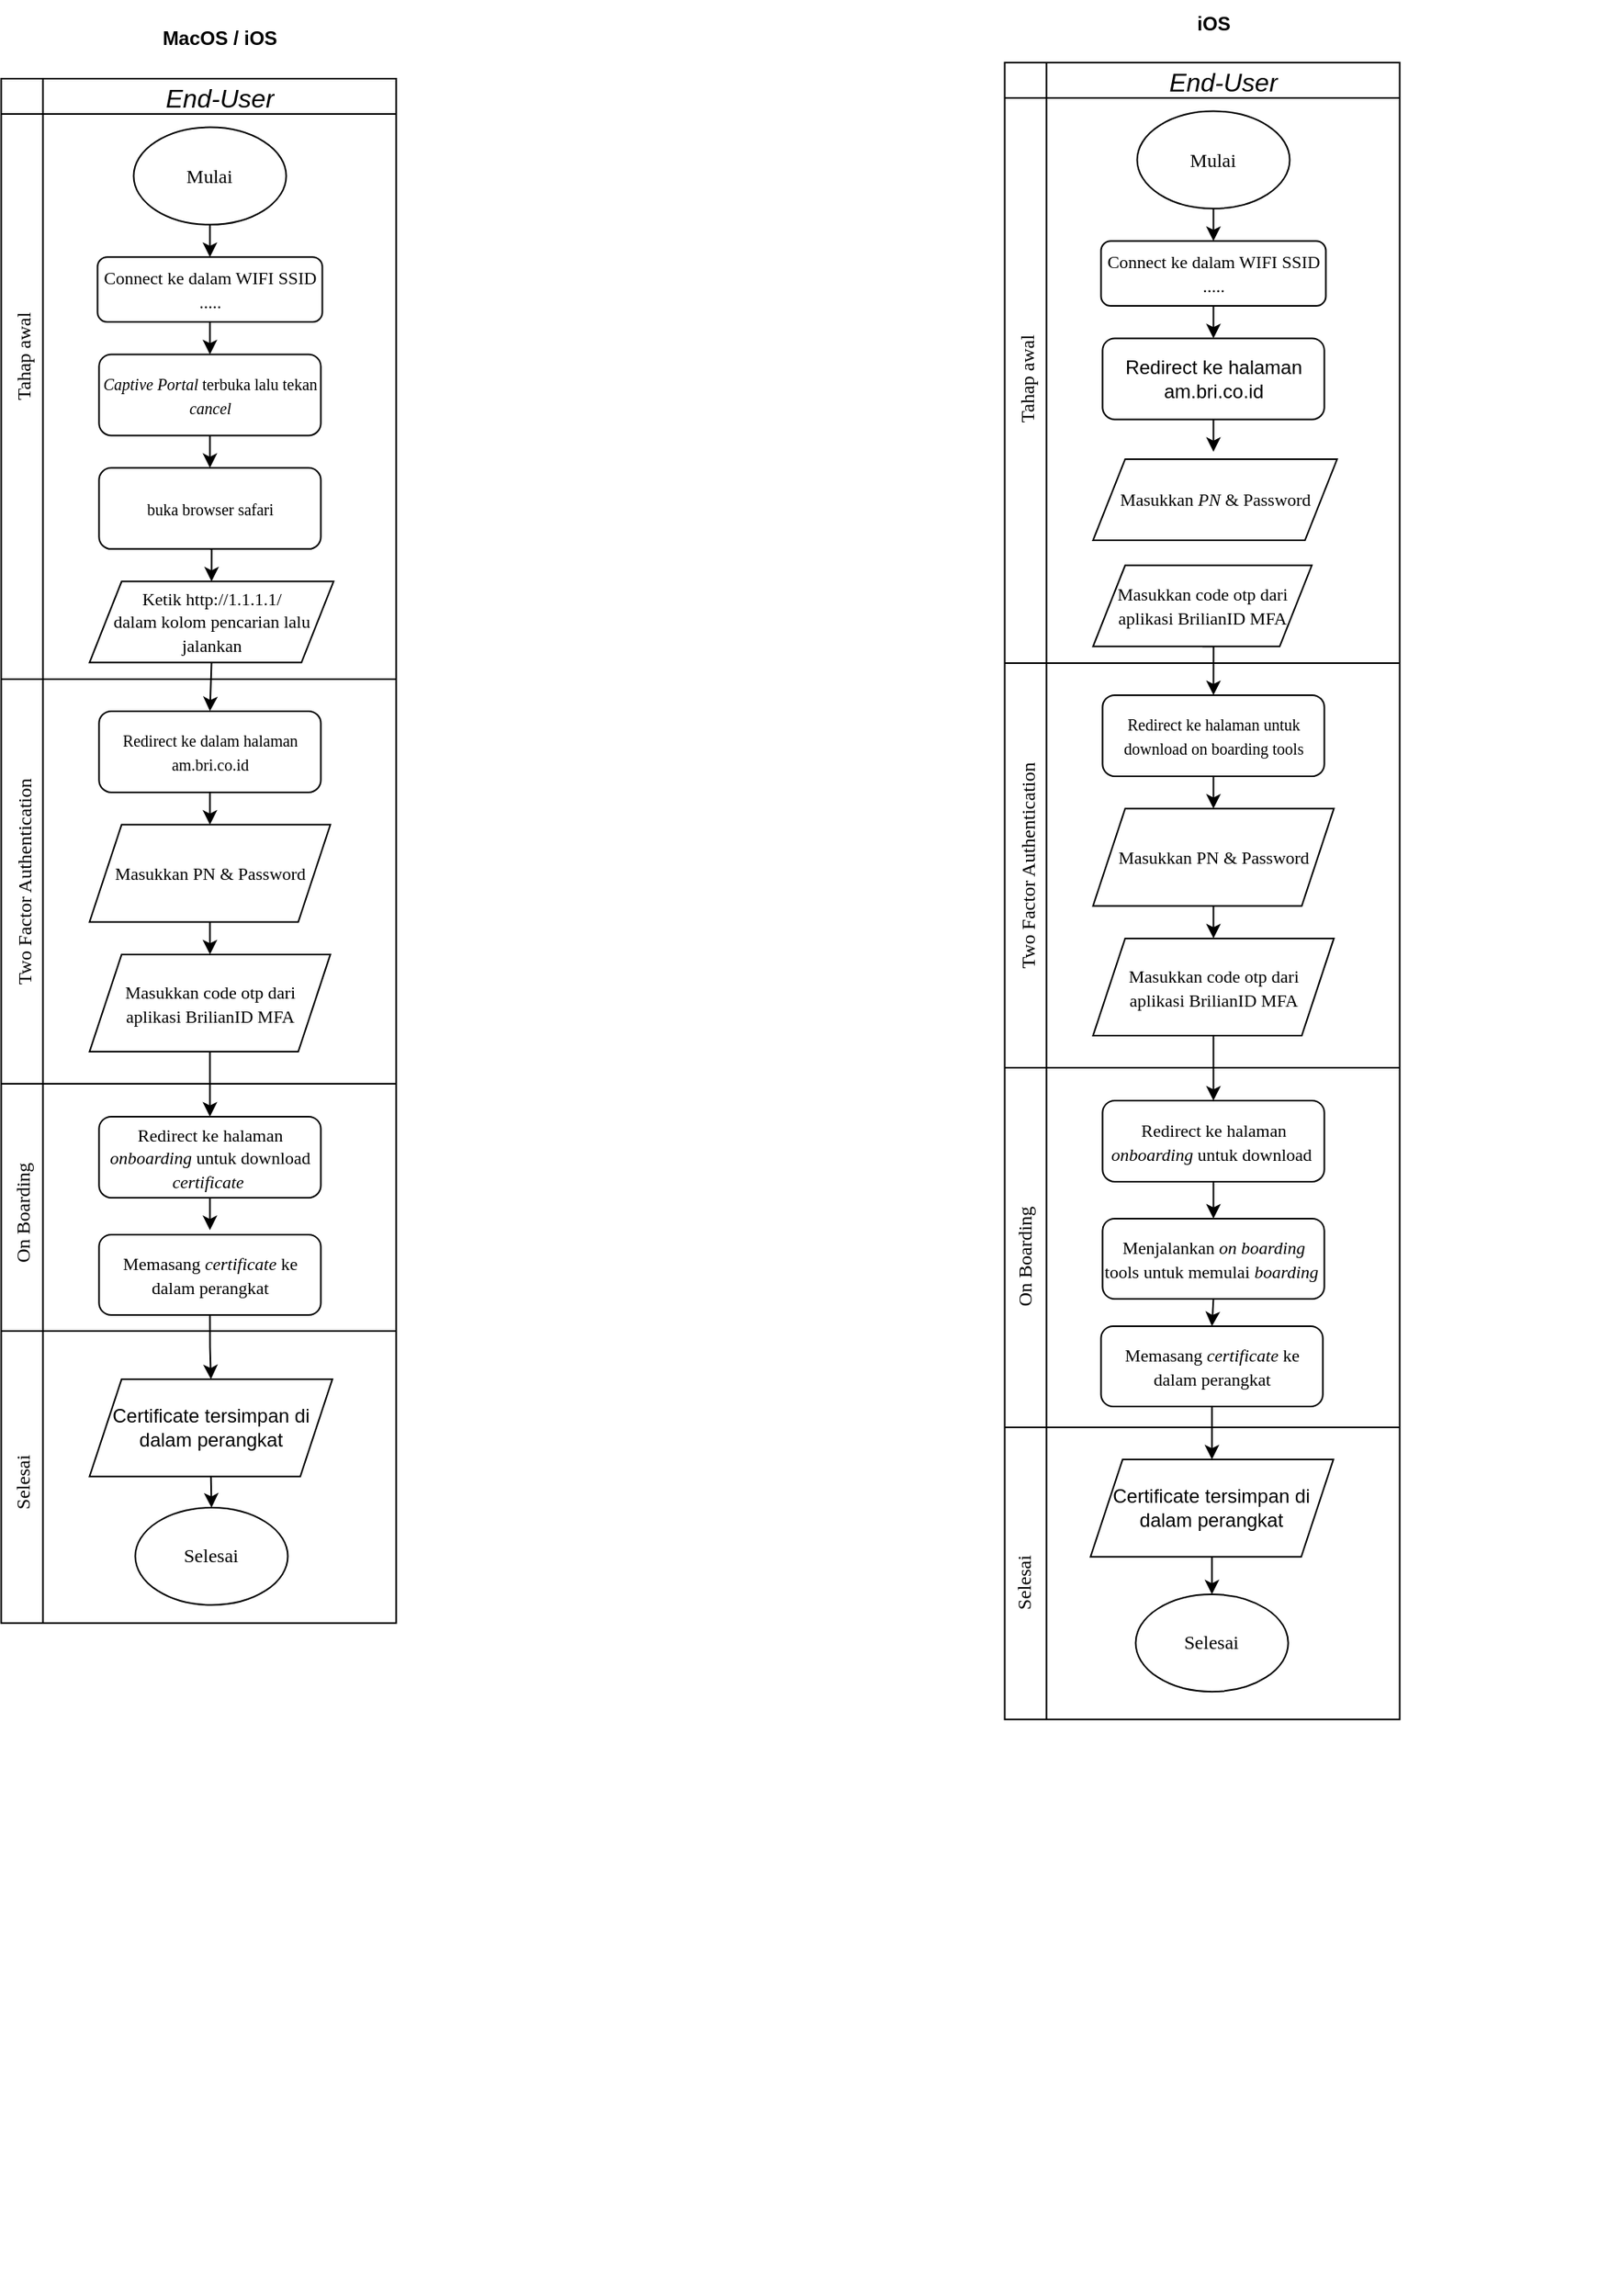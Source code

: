 <mxfile version="28.2.2" pages="3">
  <diagram name="On-Boarding" id="FdCuGzw1Ll0xPRQkH1Ch">
    <mxGraphModel dx="1386" dy="2313" grid="1" gridSize="10" guides="1" tooltips="1" connect="1" arrows="1" fold="1" page="1" pageScale="1" pageWidth="1169" pageHeight="1654" math="0" shadow="0">
      <root>
        <mxCell id="0" />
        <mxCell id="1" parent="0" />
        <mxCell id="1dB5fv7-ucdUXepI1nQB-98" value="" style="group" vertex="1" connectable="0" parent="1">
          <mxGeometry x="670" y="420" width="358.12" height="1000" as="geometry" />
        </mxCell>
        <mxCell id="1dB5fv7-ucdUXepI1nQB-99" value="" style="shape=table;startSize=0;container=1;collapsible=0;childLayout=tableLayout;fontSize=16;" vertex="1" parent="1dB5fv7-ucdUXepI1nQB-98">
          <mxGeometry x="-11.25" y="-390" width="246" height="1031.899" as="geometry" />
        </mxCell>
        <mxCell id="1dB5fv7-ucdUXepI1nQB-100" value="" style="shape=tableRow;horizontal=0;startSize=0;swimlaneHead=0;swimlaneBody=0;strokeColor=inherit;top=0;left=0;bottom=0;right=0;collapsible=0;dropTarget=0;fillColor=none;points=[[0,0.5],[1,0.5]];portConstraint=eastwest;fontSize=16;" vertex="1" parent="1dB5fv7-ucdUXepI1nQB-99">
          <mxGeometry width="246" height="22" as="geometry" />
        </mxCell>
        <mxCell id="1dB5fv7-ucdUXepI1nQB-101" value="" style="shape=partialRectangle;html=1;whiteSpace=wrap;connectable=0;strokeColor=inherit;overflow=hidden;fillColor=none;top=0;left=0;bottom=0;right=0;pointerEvents=1;fontSize=16;" vertex="1" parent="1dB5fv7-ucdUXepI1nQB-100">
          <mxGeometry width="26" height="22" as="geometry">
            <mxRectangle width="26" height="22" as="alternateBounds" />
          </mxGeometry>
        </mxCell>
        <mxCell id="1dB5fv7-ucdUXepI1nQB-102" value="End-User" style="shape=partialRectangle;html=1;whiteSpace=wrap;connectable=0;strokeColor=inherit;overflow=hidden;fillColor=none;top=0;left=0;bottom=0;right=0;pointerEvents=1;fontSize=16;fontStyle=2;align=center;rowspan=1;colspan=2;flipH=0;flipV=1;" vertex="1" parent="1dB5fv7-ucdUXepI1nQB-100">
          <mxGeometry x="26" width="220" height="22" as="geometry">
            <mxRectangle width="200" height="22" as="alternateBounds" />
          </mxGeometry>
        </mxCell>
        <mxCell id="1dB5fv7-ucdUXepI1nQB-103" value="" style="shape=partialRectangle;html=1;whiteSpace=wrap;connectable=0;strokeColor=inherit;overflow=hidden;fillColor=none;top=0;left=0;bottom=0;right=0;pointerEvents=1;fontSize=16;" vertex="1" visible="0" parent="1dB5fv7-ucdUXepI1nQB-100">
          <mxGeometry x="226" width="20" height="22" as="geometry">
            <mxRectangle width="20" height="22" as="alternateBounds" />
          </mxGeometry>
        </mxCell>
        <mxCell id="1dB5fv7-ucdUXepI1nQB-104" value="" style="shape=tableRow;horizontal=0;startSize=0;swimlaneHead=0;swimlaneBody=0;strokeColor=inherit;top=0;left=0;bottom=0;right=0;collapsible=0;dropTarget=0;fillColor=none;points=[[0,0.5],[1,0.5]];portConstraint=eastwest;fontSize=16;" vertex="1" parent="1dB5fv7-ucdUXepI1nQB-99">
          <mxGeometry y="22" width="246" height="352" as="geometry" />
        </mxCell>
        <mxCell id="1dB5fv7-ucdUXepI1nQB-105" value="" style="shape=partialRectangle;html=1;whiteSpace=wrap;connectable=0;strokeColor=inherit;overflow=hidden;fillColor=none;top=0;left=0;bottom=0;right=0;pointerEvents=1;fontSize=16;flipV=1;" vertex="1" parent="1dB5fv7-ucdUXepI1nQB-104">
          <mxGeometry width="26" height="352" as="geometry">
            <mxRectangle width="26" height="352" as="alternateBounds" />
          </mxGeometry>
        </mxCell>
        <mxCell id="1dB5fv7-ucdUXepI1nQB-106" value="" style="shape=partialRectangle;html=1;whiteSpace=wrap;connectable=0;strokeColor=inherit;overflow=hidden;fillColor=none;top=0;left=0;bottom=0;right=0;pointerEvents=1;fontSize=16;rowspan=1;colspan=2;" vertex="1" parent="1dB5fv7-ucdUXepI1nQB-104">
          <mxGeometry x="26" width="220" height="352" as="geometry">
            <mxRectangle width="200" height="352" as="alternateBounds" />
          </mxGeometry>
        </mxCell>
        <mxCell id="1dB5fv7-ucdUXepI1nQB-107" value="" style="shape=partialRectangle;html=1;whiteSpace=wrap;connectable=0;strokeColor=inherit;overflow=hidden;fillColor=none;top=0;left=0;bottom=0;right=0;pointerEvents=1;fontSize=16;" vertex="1" visible="0" parent="1dB5fv7-ucdUXepI1nQB-104">
          <mxGeometry x="226" width="20" height="352" as="geometry">
            <mxRectangle width="20" height="352" as="alternateBounds" />
          </mxGeometry>
        </mxCell>
        <mxCell id="1dB5fv7-ucdUXepI1nQB-108" value="" style="shape=tableRow;horizontal=0;startSize=0;swimlaneHead=0;swimlaneBody=0;strokeColor=inherit;top=0;left=0;bottom=0;right=0;collapsible=0;dropTarget=0;fillColor=none;points=[[0,0.5],[1,0.5]];portConstraint=eastwest;fontSize=16;" vertex="1" parent="1dB5fv7-ucdUXepI1nQB-99">
          <mxGeometry y="374" width="246" height="252" as="geometry" />
        </mxCell>
        <mxCell id="1dB5fv7-ucdUXepI1nQB-109" value="" style="shape=partialRectangle;html=1;whiteSpace=wrap;connectable=0;strokeColor=inherit;overflow=hidden;fillColor=none;top=0;left=0;bottom=0;right=0;pointerEvents=1;fontSize=16;" vertex="1" parent="1dB5fv7-ucdUXepI1nQB-108">
          <mxGeometry width="26" height="252" as="geometry">
            <mxRectangle width="26" height="252" as="alternateBounds" />
          </mxGeometry>
        </mxCell>
        <mxCell id="1dB5fv7-ucdUXepI1nQB-110" value="" style="shape=partialRectangle;html=1;whiteSpace=wrap;connectable=0;strokeColor=inherit;overflow=hidden;fillColor=none;top=0;left=0;bottom=0;right=0;pointerEvents=1;fontSize=16;rowspan=1;colspan=2;" vertex="1" parent="1dB5fv7-ucdUXepI1nQB-108">
          <mxGeometry x="26" width="220" height="252" as="geometry">
            <mxRectangle width="200" height="252" as="alternateBounds" />
          </mxGeometry>
        </mxCell>
        <mxCell id="1dB5fv7-ucdUXepI1nQB-111" value="" style="shape=partialRectangle;html=1;whiteSpace=wrap;connectable=0;strokeColor=inherit;overflow=hidden;fillColor=none;top=0;left=0;bottom=0;right=0;pointerEvents=1;fontSize=16;" vertex="1" visible="0" parent="1dB5fv7-ucdUXepI1nQB-108">
          <mxGeometry x="226" width="20" height="252" as="geometry">
            <mxRectangle width="20" height="252" as="alternateBounds" />
          </mxGeometry>
        </mxCell>
        <mxCell id="1dB5fv7-ucdUXepI1nQB-112" style="shape=tableRow;horizontal=0;startSize=0;swimlaneHead=0;swimlaneBody=0;strokeColor=inherit;top=0;left=0;bottom=0;right=0;collapsible=0;dropTarget=0;fillColor=none;points=[[0,0.5],[1,0.5]];portConstraint=eastwest;fontSize=16;" vertex="1" parent="1dB5fv7-ucdUXepI1nQB-99">
          <mxGeometry y="626" width="246" height="224" as="geometry" />
        </mxCell>
        <mxCell id="1dB5fv7-ucdUXepI1nQB-113" style="shape=partialRectangle;html=1;whiteSpace=wrap;connectable=0;strokeColor=inherit;overflow=hidden;fillColor=none;top=0;left=0;bottom=0;right=0;pointerEvents=1;fontSize=16;" vertex="1" parent="1dB5fv7-ucdUXepI1nQB-112">
          <mxGeometry width="26" height="224" as="geometry">
            <mxRectangle width="26" height="224" as="alternateBounds" />
          </mxGeometry>
        </mxCell>
        <mxCell id="1dB5fv7-ucdUXepI1nQB-114" style="shape=partialRectangle;html=1;whiteSpace=wrap;connectable=0;strokeColor=inherit;overflow=hidden;fillColor=none;top=0;left=0;bottom=0;right=0;pointerEvents=1;fontSize=16;rowspan=1;colspan=2;" vertex="1" parent="1dB5fv7-ucdUXepI1nQB-112">
          <mxGeometry x="26" width="220" height="224" as="geometry">
            <mxRectangle width="200" height="224" as="alternateBounds" />
          </mxGeometry>
        </mxCell>
        <mxCell id="1dB5fv7-ucdUXepI1nQB-115" style="shape=partialRectangle;html=1;whiteSpace=wrap;connectable=0;strokeColor=inherit;overflow=hidden;fillColor=none;top=0;left=0;bottom=0;right=0;pointerEvents=1;fontSize=16;" vertex="1" visible="0" parent="1dB5fv7-ucdUXepI1nQB-112">
          <mxGeometry x="226" width="20" height="224" as="geometry">
            <mxRectangle width="20" height="224" as="alternateBounds" />
          </mxGeometry>
        </mxCell>
        <mxCell id="1dB5fv7-ucdUXepI1nQB-116" style="shape=tableRow;horizontal=0;startSize=0;swimlaneHead=0;swimlaneBody=0;strokeColor=inherit;top=0;left=0;bottom=0;right=0;collapsible=0;dropTarget=0;fillColor=none;points=[[0,0.5],[1,0.5]];portConstraint=eastwest;fontSize=16;" vertex="1" parent="1dB5fv7-ucdUXepI1nQB-99">
          <mxGeometry y="850" width="246" height="182" as="geometry" />
        </mxCell>
        <mxCell id="1dB5fv7-ucdUXepI1nQB-117" style="shape=partialRectangle;html=1;whiteSpace=wrap;connectable=0;strokeColor=inherit;overflow=hidden;fillColor=none;top=0;left=0;bottom=0;right=0;pointerEvents=1;fontSize=16;" vertex="1" parent="1dB5fv7-ucdUXepI1nQB-116">
          <mxGeometry width="26" height="182" as="geometry">
            <mxRectangle width="26" height="182" as="alternateBounds" />
          </mxGeometry>
        </mxCell>
        <mxCell id="1dB5fv7-ucdUXepI1nQB-118" style="shape=partialRectangle;html=1;whiteSpace=wrap;connectable=0;strokeColor=inherit;overflow=hidden;fillColor=none;top=0;left=0;bottom=0;right=0;pointerEvents=1;fontSize=16;rowspan=1;colspan=2;" vertex="1" parent="1dB5fv7-ucdUXepI1nQB-116">
          <mxGeometry x="26" width="220" height="182" as="geometry">
            <mxRectangle width="200" height="182" as="alternateBounds" />
          </mxGeometry>
        </mxCell>
        <mxCell id="1dB5fv7-ucdUXepI1nQB-119" style="shape=partialRectangle;html=1;whiteSpace=wrap;connectable=0;strokeColor=inherit;overflow=hidden;fillColor=none;top=0;left=0;bottom=0;right=0;pointerEvents=1;fontSize=16;" vertex="1" visible="0" parent="1dB5fv7-ucdUXepI1nQB-116">
          <mxGeometry x="226" width="20" height="182" as="geometry">
            <mxRectangle width="20" height="182" as="alternateBounds" />
          </mxGeometry>
        </mxCell>
        <mxCell id="1dB5fv7-ucdUXepI1nQB-120" style="edgeStyle=orthogonalEdgeStyle;rounded=0;orthogonalLoop=1;jettySize=auto;html=1;exitX=0.5;exitY=1;exitDx=0;exitDy=0;entryX=0.5;entryY=0;entryDx=0;entryDy=0;" edge="1" parent="1dB5fv7-ucdUXepI1nQB-98" source="1dB5fv7-ucdUXepI1nQB-121" target="1dB5fv7-ucdUXepI1nQB-123">
          <mxGeometry relative="1" as="geometry" />
        </mxCell>
        <mxCell id="1dB5fv7-ucdUXepI1nQB-121" value="&lt;font face=&quot;Times New Roman&quot;&gt;Mulai&lt;/font&gt;" style="ellipse;whiteSpace=wrap;html=1;container=0;" vertex="1" parent="1dB5fv7-ucdUXepI1nQB-98">
          <mxGeometry x="71.25" y="-359.697" width="95" height="60.606" as="geometry" />
        </mxCell>
        <mxCell id="1dB5fv7-ucdUXepI1nQB-122" style="edgeStyle=orthogonalEdgeStyle;rounded=0;orthogonalLoop=1;jettySize=auto;html=1;exitX=0.5;exitY=1;exitDx=0;exitDy=0;entryX=0.5;entryY=0;entryDx=0;entryDy=0;" edge="1" parent="1dB5fv7-ucdUXepI1nQB-98" source="1dB5fv7-ucdUXepI1nQB-123" target="1dB5fv7-ucdUXepI1nQB-126">
          <mxGeometry relative="1" as="geometry" />
        </mxCell>
        <mxCell id="1dB5fv7-ucdUXepI1nQB-123" value="&lt;font face=&quot;Times New Roman&quot; style=&quot;font-size: 11px;&quot;&gt;Connect ke dalam WIFI SSID .....&lt;/font&gt;" style="rounded=1;whiteSpace=wrap;html=1;container=0;" vertex="1" parent="1dB5fv7-ucdUXepI1nQB-98">
          <mxGeometry x="48.75" y="-278.889" width="140" height="40.404" as="geometry" />
        </mxCell>
        <mxCell id="1dB5fv7-ucdUXepI1nQB-124" value="&lt;font face=&quot;Times New Roman&quot;&gt;Tahap awal&lt;/font&gt;" style="text;html=1;align=center;verticalAlign=middle;whiteSpace=wrap;rounded=0;rotation=-90;" vertex="1" parent="1dB5fv7-ucdUXepI1nQB-98">
          <mxGeometry x="-68.43" y="-206.586" width="143.87" height="27.778" as="geometry" />
        </mxCell>
        <mxCell id="1dB5fv7-ucdUXepI1nQB-125" style="edgeStyle=orthogonalEdgeStyle;rounded=0;orthogonalLoop=1;jettySize=auto;html=1;exitX=0.5;exitY=1;exitDx=0;exitDy=0;entryX=0.5;entryY=0;entryDx=0;entryDy=0;" edge="1" parent="1dB5fv7-ucdUXepI1nQB-98" source="1dB5fv7-ucdUXepI1nQB-126">
          <mxGeometry relative="1" as="geometry">
            <mxPoint x="118.75" y="-147.576" as="targetPoint" />
          </mxGeometry>
        </mxCell>
        <mxCell id="1dB5fv7-ucdUXepI1nQB-126" value="Redirect ke halaman am.bri.co.id" style="rounded=1;whiteSpace=wrap;html=1;container=0;" vertex="1" parent="1dB5fv7-ucdUXepI1nQB-98">
          <mxGeometry x="49.69" y="-218.283" width="138.12" height="50.505" as="geometry" />
        </mxCell>
        <mxCell id="1dB5fv7-ucdUXepI1nQB-127" style="edgeStyle=orthogonalEdgeStyle;rounded=0;orthogonalLoop=1;jettySize=auto;html=1;exitX=0.5;exitY=1;exitDx=0;exitDy=0;entryX=0.5;entryY=0;entryDx=0;entryDy=0;" edge="1" parent="1dB5fv7-ucdUXepI1nQB-98" source="1dB5fv7-ucdUXepI1nQB-128" target="1dB5fv7-ucdUXepI1nQB-132">
          <mxGeometry relative="1" as="geometry" />
        </mxCell>
        <mxCell id="1dB5fv7-ucdUXepI1nQB-128" value="&lt;font face=&quot;Times New Roman&quot;&gt;&lt;span style=&quot;font-size: 11px;&quot;&gt;Masukkan code otp dari aplikasi BrilianID MFA&lt;/span&gt;&lt;/font&gt;" style="shape=parallelogram;perimeter=parallelogramPerimeter;whiteSpace=wrap;html=1;fixedSize=1;" vertex="1" parent="1dB5fv7-ucdUXepI1nQB-98">
          <mxGeometry x="43.75" y="-76.87" width="136.25" height="50.51" as="geometry" />
        </mxCell>
        <mxCell id="1dB5fv7-ucdUXepI1nQB-131" style="edgeStyle=orthogonalEdgeStyle;rounded=0;orthogonalLoop=1;jettySize=auto;html=1;exitX=0.5;exitY=1;exitDx=0;exitDy=0;entryX=0.5;entryY=0;entryDx=0;entryDy=0;" edge="1" parent="1dB5fv7-ucdUXepI1nQB-98" source="1dB5fv7-ucdUXepI1nQB-132" target="1dB5fv7-ucdUXepI1nQB-134">
          <mxGeometry relative="1" as="geometry" />
        </mxCell>
        <mxCell id="1dB5fv7-ucdUXepI1nQB-132" value="&lt;span style=&quot;font-family: &amp;quot;Times New Roman&amp;quot;; font-size: 10px;&quot;&gt;Redirect ke halaman untuk download on boarding tools&lt;/span&gt;" style="rounded=1;whiteSpace=wrap;html=1;container=0;" vertex="1" parent="1dB5fv7-ucdUXepI1nQB-98">
          <mxGeometry x="49.69" y="3.939" width="138.12" height="50.505" as="geometry" />
        </mxCell>
        <mxCell id="1dB5fv7-ucdUXepI1nQB-133" style="edgeStyle=orthogonalEdgeStyle;rounded=0;orthogonalLoop=1;jettySize=auto;html=1;exitX=0.5;exitY=1;exitDx=0;exitDy=0;entryX=0.5;entryY=0;entryDx=0;entryDy=0;" edge="1" parent="1dB5fv7-ucdUXepI1nQB-98" source="1dB5fv7-ucdUXepI1nQB-134" target="1dB5fv7-ucdUXepI1nQB-136">
          <mxGeometry relative="1" as="geometry" />
        </mxCell>
        <mxCell id="1dB5fv7-ucdUXepI1nQB-134" value="&lt;font style=&quot;font-size: 11px;&quot; face=&quot;Times New Roman&quot;&gt;Masukkan PN &amp;amp; Password&lt;/font&gt;" style="shape=parallelogram;perimeter=parallelogramPerimeter;whiteSpace=wrap;html=1;fixedSize=1;" vertex="1" parent="1dB5fv7-ucdUXepI1nQB-98">
          <mxGeometry x="43.75" y="74.646" width="150" height="60.606" as="geometry" />
        </mxCell>
        <mxCell id="1dB5fv7-ucdUXepI1nQB-135" style="edgeStyle=orthogonalEdgeStyle;rounded=0;orthogonalLoop=1;jettySize=auto;html=1;exitX=0.5;exitY=1;exitDx=0;exitDy=0;entryX=0.5;entryY=0;entryDx=0;entryDy=0;" edge="1" parent="1dB5fv7-ucdUXepI1nQB-98" source="1dB5fv7-ucdUXepI1nQB-136" target="1dB5fv7-ucdUXepI1nQB-138">
          <mxGeometry relative="1" as="geometry" />
        </mxCell>
        <mxCell id="1dB5fv7-ucdUXepI1nQB-136" value="&lt;font style=&quot;font-size: 11px;&quot; face=&quot;Times New Roman&quot;&gt;Masukkan code otp dari &lt;br&gt;aplikasi BrilianID MFA&lt;/font&gt;" style="shape=parallelogram;perimeter=parallelogramPerimeter;whiteSpace=wrap;html=1;fixedSize=1;" vertex="1" parent="1dB5fv7-ucdUXepI1nQB-98">
          <mxGeometry x="43.75" y="155.455" width="150" height="60.606" as="geometry" />
        </mxCell>
        <mxCell id="_tODHkwccCKGbvb-Mxuk-15" style="edgeStyle=orthogonalEdgeStyle;rounded=0;orthogonalLoop=1;jettySize=auto;html=1;exitX=0.5;exitY=1;exitDx=0;exitDy=0;entryX=0.5;entryY=0;entryDx=0;entryDy=0;" edge="1" parent="1dB5fv7-ucdUXepI1nQB-98" source="1dB5fv7-ucdUXepI1nQB-138" target="_tODHkwccCKGbvb-Mxuk-14">
          <mxGeometry relative="1" as="geometry" />
        </mxCell>
        <mxCell id="1dB5fv7-ucdUXepI1nQB-138" value="&lt;font face=&quot;Times New Roman&quot; style=&quot;font-size: 11px;&quot;&gt;Redirect ke halaman &lt;i&gt;onboarding&amp;nbsp;&lt;/i&gt;untuk download&amp;nbsp;&lt;/font&gt;" style="rounded=1;whiteSpace=wrap;html=1;container=0;" vertex="1" parent="1dB5fv7-ucdUXepI1nQB-98">
          <mxGeometry x="49.69" y="256.465" width="138.12" height="50.505" as="geometry" />
        </mxCell>
        <mxCell id="1dB5fv7-ucdUXepI1nQB-141" value="&lt;font face=&quot;Times New Roman&quot;&gt;Selesai&lt;/font&gt;" style="ellipse;whiteSpace=wrap;html=1;container=0;" vertex="1" parent="1dB5fv7-ucdUXepI1nQB-98">
          <mxGeometry x="70.31" y="564.002" width="95" height="60.606" as="geometry" />
        </mxCell>
        <mxCell id="_tODHkwccCKGbvb-Mxuk-10" style="edgeStyle=orthogonalEdgeStyle;rounded=0;orthogonalLoop=1;jettySize=auto;html=1;exitX=0.5;exitY=1;exitDx=0;exitDy=0;entryX=0.5;entryY=0;entryDx=0;entryDy=0;" edge="1" parent="1dB5fv7-ucdUXepI1nQB-98" source="1dB5fv7-ucdUXepI1nQB-143" target="_tODHkwccCKGbvb-Mxuk-8">
          <mxGeometry relative="1" as="geometry" />
        </mxCell>
        <mxCell id="1dB5fv7-ucdUXepI1nQB-143" value="&lt;font face=&quot;Times New Roman&quot;&gt;&lt;span style=&quot;font-size: 11px;&quot;&gt;Memasang&amp;nbsp;&lt;i&gt;certificate &lt;/i&gt;ke dalam perangkat&lt;/span&gt;&lt;/font&gt;" style="rounded=1;whiteSpace=wrap;html=1;container=0;" vertex="1" parent="1dB5fv7-ucdUXepI1nQB-98">
          <mxGeometry x="48.75" y="397" width="138.12" height="50" as="geometry" />
        </mxCell>
        <mxCell id="1dB5fv7-ucdUXepI1nQB-144" value="&lt;font&gt;&lt;span&gt;Two Factor Authentication&lt;/span&gt;&lt;/font&gt;" style="text;html=1;align=center;verticalAlign=middle;whiteSpace=wrap;rounded=0;rotation=-90;fontFamily=Times New Roman;fontStyle=0" vertex="1" parent="1dB5fv7-ucdUXepI1nQB-98">
          <mxGeometry x="-84" y="96.25" width="175" height="27.5" as="geometry" />
        </mxCell>
        <mxCell id="_tODHkwccCKGbvb-Mxuk-7" value="iOS" style="text;html=1;align=center;verticalAlign=middle;whiteSpace=wrap;rounded=0;fontStyle=1" vertex="1" parent="1dB5fv7-ucdUXepI1nQB-98">
          <mxGeometry x="88.75" y="-429" width="60" height="30" as="geometry" />
        </mxCell>
        <mxCell id="_tODHkwccCKGbvb-Mxuk-11" style="edgeStyle=orthogonalEdgeStyle;rounded=0;orthogonalLoop=1;jettySize=auto;html=1;exitX=0.5;exitY=1;exitDx=0;exitDy=0;entryX=0.5;entryY=0;entryDx=0;entryDy=0;" edge="1" parent="1dB5fv7-ucdUXepI1nQB-98" source="_tODHkwccCKGbvb-Mxuk-8" target="1dB5fv7-ucdUXepI1nQB-141">
          <mxGeometry relative="1" as="geometry" />
        </mxCell>
        <mxCell id="_tODHkwccCKGbvb-Mxuk-8" value="Certificate tersimpan di dalam perangkat" style="shape=parallelogram;perimeter=parallelogramPerimeter;whiteSpace=wrap;html=1;fixedSize=1;" vertex="1" parent="1dB5fv7-ucdUXepI1nQB-98">
          <mxGeometry x="42.18" y="480" width="151.25" height="60.61" as="geometry" />
        </mxCell>
        <mxCell id="_tODHkwccCKGbvb-Mxuk-16" style="edgeStyle=orthogonalEdgeStyle;rounded=0;orthogonalLoop=1;jettySize=auto;html=1;exitX=0.5;exitY=1;exitDx=0;exitDy=0;entryX=0.5;entryY=0;entryDx=0;entryDy=0;" edge="1" parent="1dB5fv7-ucdUXepI1nQB-98" source="_tODHkwccCKGbvb-Mxuk-14" target="1dB5fv7-ucdUXepI1nQB-143">
          <mxGeometry relative="1" as="geometry" />
        </mxCell>
        <mxCell id="_tODHkwccCKGbvb-Mxuk-14" value="&lt;font face=&quot;Times New Roman&quot;&gt;&lt;span style=&quot;font-size: 11px;&quot;&gt;Menjalankan &lt;i&gt;on boarding &lt;/i&gt;tools untuk memulai &lt;i&gt;boarding&amp;nbsp;&lt;/i&gt;&lt;/span&gt;&lt;/font&gt;" style="rounded=1;whiteSpace=wrap;html=1;container=0;" vertex="1" parent="1dB5fv7-ucdUXepI1nQB-98">
          <mxGeometry x="49.69" y="330" width="138.12" height="50" as="geometry" />
        </mxCell>
        <mxCell id="_tODHkwccCKGbvb-Mxuk-12" value="&lt;font face=&quot;Times New Roman&quot;&gt;&lt;span style=&quot;font-size: 11px;&quot;&gt;Masukkan &lt;i&gt;PN &lt;/i&gt;&amp;amp; Password&lt;/span&gt;&lt;/font&gt;" style="shape=parallelogram;perimeter=parallelogramPerimeter;whiteSpace=wrap;html=1;fixedSize=1;" vertex="1" parent="1dB5fv7-ucdUXepI1nQB-98">
          <mxGeometry x="43.75" y="-143" width="152" height="50.505" as="geometry" />
        </mxCell>
        <mxCell id="1dB5fv7-ucdUXepI1nQB-23" value="" style="shape=table;startSize=0;container=1;collapsible=0;childLayout=tableLayout;fontSize=16;" vertex="1" parent="1">
          <mxGeometry x="33.75" y="40" width="246" height="961.899" as="geometry" />
        </mxCell>
        <mxCell id="1dB5fv7-ucdUXepI1nQB-24" value="" style="shape=tableRow;horizontal=0;startSize=0;swimlaneHead=0;swimlaneBody=0;strokeColor=inherit;top=0;left=0;bottom=0;right=0;collapsible=0;dropTarget=0;fillColor=none;points=[[0,0.5],[1,0.5]];portConstraint=eastwest;fontSize=16;" vertex="1" parent="1dB5fv7-ucdUXepI1nQB-23">
          <mxGeometry width="246" height="22" as="geometry" />
        </mxCell>
        <mxCell id="1dB5fv7-ucdUXepI1nQB-25" value="" style="shape=partialRectangle;html=1;whiteSpace=wrap;connectable=0;strokeColor=inherit;overflow=hidden;fillColor=none;top=0;left=0;bottom=0;right=0;pointerEvents=1;fontSize=16;" vertex="1" parent="1dB5fv7-ucdUXepI1nQB-24">
          <mxGeometry width="26" height="22" as="geometry">
            <mxRectangle width="26" height="22" as="alternateBounds" />
          </mxGeometry>
        </mxCell>
        <mxCell id="1dB5fv7-ucdUXepI1nQB-26" value="End-User" style="shape=partialRectangle;html=1;whiteSpace=wrap;connectable=0;strokeColor=inherit;overflow=hidden;fillColor=none;top=0;left=0;bottom=0;right=0;pointerEvents=1;fontSize=16;fontStyle=2;align=center;rowspan=1;colspan=2;flipH=0;flipV=1;" vertex="1" parent="1dB5fv7-ucdUXepI1nQB-24">
          <mxGeometry x="26" width="220" height="22" as="geometry">
            <mxRectangle width="200" height="22" as="alternateBounds" />
          </mxGeometry>
        </mxCell>
        <mxCell id="1dB5fv7-ucdUXepI1nQB-27" value="" style="shape=partialRectangle;html=1;whiteSpace=wrap;connectable=0;strokeColor=inherit;overflow=hidden;fillColor=none;top=0;left=0;bottom=0;right=0;pointerEvents=1;fontSize=16;" vertex="1" visible="0" parent="1dB5fv7-ucdUXepI1nQB-24">
          <mxGeometry x="226" width="20" height="22" as="geometry">
            <mxRectangle width="20" height="22" as="alternateBounds" />
          </mxGeometry>
        </mxCell>
        <mxCell id="1dB5fv7-ucdUXepI1nQB-28" value="" style="shape=tableRow;horizontal=0;startSize=0;swimlaneHead=0;swimlaneBody=0;strokeColor=inherit;top=0;left=0;bottom=0;right=0;collapsible=0;dropTarget=0;fillColor=none;points=[[0,0.5],[1,0.5]];portConstraint=eastwest;fontSize=16;" vertex="1" parent="1dB5fv7-ucdUXepI1nQB-23">
          <mxGeometry y="22" width="246" height="352" as="geometry" />
        </mxCell>
        <mxCell id="1dB5fv7-ucdUXepI1nQB-29" value="" style="shape=partialRectangle;html=1;whiteSpace=wrap;connectable=0;strokeColor=inherit;overflow=hidden;fillColor=none;top=0;left=0;bottom=0;right=0;pointerEvents=1;fontSize=16;flipV=1;" vertex="1" parent="1dB5fv7-ucdUXepI1nQB-28">
          <mxGeometry width="26" height="352" as="geometry">
            <mxRectangle width="26" height="352" as="alternateBounds" />
          </mxGeometry>
        </mxCell>
        <mxCell id="1dB5fv7-ucdUXepI1nQB-30" value="" style="shape=partialRectangle;html=1;whiteSpace=wrap;connectable=0;strokeColor=inherit;overflow=hidden;fillColor=none;top=0;left=0;bottom=0;right=0;pointerEvents=1;fontSize=16;rowspan=1;colspan=2;" vertex="1" parent="1dB5fv7-ucdUXepI1nQB-28">
          <mxGeometry x="26" width="220" height="352" as="geometry">
            <mxRectangle width="200" height="352" as="alternateBounds" />
          </mxGeometry>
        </mxCell>
        <mxCell id="1dB5fv7-ucdUXepI1nQB-31" value="" style="shape=partialRectangle;html=1;whiteSpace=wrap;connectable=0;strokeColor=inherit;overflow=hidden;fillColor=none;top=0;left=0;bottom=0;right=0;pointerEvents=1;fontSize=16;" vertex="1" visible="0" parent="1dB5fv7-ucdUXepI1nQB-28">
          <mxGeometry x="226" width="20" height="352" as="geometry">
            <mxRectangle width="20" height="352" as="alternateBounds" />
          </mxGeometry>
        </mxCell>
        <mxCell id="1dB5fv7-ucdUXepI1nQB-32" value="" style="shape=tableRow;horizontal=0;startSize=0;swimlaneHead=0;swimlaneBody=0;strokeColor=inherit;top=0;left=0;bottom=0;right=0;collapsible=0;dropTarget=0;fillColor=none;points=[[0,0.5],[1,0.5]];portConstraint=eastwest;fontSize=16;" vertex="1" parent="1dB5fv7-ucdUXepI1nQB-23">
          <mxGeometry y="374" width="246" height="252" as="geometry" />
        </mxCell>
        <mxCell id="1dB5fv7-ucdUXepI1nQB-33" value="" style="shape=partialRectangle;html=1;whiteSpace=wrap;connectable=0;strokeColor=inherit;overflow=hidden;fillColor=none;top=0;left=0;bottom=0;right=0;pointerEvents=1;fontSize=16;" vertex="1" parent="1dB5fv7-ucdUXepI1nQB-32">
          <mxGeometry width="26" height="252" as="geometry">
            <mxRectangle width="26" height="252" as="alternateBounds" />
          </mxGeometry>
        </mxCell>
        <mxCell id="1dB5fv7-ucdUXepI1nQB-34" value="" style="shape=partialRectangle;html=1;whiteSpace=wrap;connectable=0;strokeColor=inherit;overflow=hidden;fillColor=none;top=0;left=0;bottom=0;right=0;pointerEvents=1;fontSize=16;rowspan=1;colspan=2;" vertex="1" parent="1dB5fv7-ucdUXepI1nQB-32">
          <mxGeometry x="26" width="220" height="252" as="geometry">
            <mxRectangle width="200" height="252" as="alternateBounds" />
          </mxGeometry>
        </mxCell>
        <mxCell id="1dB5fv7-ucdUXepI1nQB-35" value="" style="shape=partialRectangle;html=1;whiteSpace=wrap;connectable=0;strokeColor=inherit;overflow=hidden;fillColor=none;top=0;left=0;bottom=0;right=0;pointerEvents=1;fontSize=16;" vertex="1" visible="0" parent="1dB5fv7-ucdUXepI1nQB-32">
          <mxGeometry x="226" width="20" height="252" as="geometry">
            <mxRectangle width="20" height="252" as="alternateBounds" />
          </mxGeometry>
        </mxCell>
        <mxCell id="1dB5fv7-ucdUXepI1nQB-47" style="shape=tableRow;horizontal=0;startSize=0;swimlaneHead=0;swimlaneBody=0;strokeColor=inherit;top=0;left=0;bottom=0;right=0;collapsible=0;dropTarget=0;fillColor=none;points=[[0,0.5],[1,0.5]];portConstraint=eastwest;fontSize=16;" vertex="1" parent="1dB5fv7-ucdUXepI1nQB-23">
          <mxGeometry y="626" width="246" height="154" as="geometry" />
        </mxCell>
        <mxCell id="1dB5fv7-ucdUXepI1nQB-48" style="shape=partialRectangle;html=1;whiteSpace=wrap;connectable=0;strokeColor=inherit;overflow=hidden;fillColor=none;top=0;left=0;bottom=0;right=0;pointerEvents=1;fontSize=16;" vertex="1" parent="1dB5fv7-ucdUXepI1nQB-47">
          <mxGeometry width="26" height="154" as="geometry">
            <mxRectangle width="26" height="154" as="alternateBounds" />
          </mxGeometry>
        </mxCell>
        <mxCell id="1dB5fv7-ucdUXepI1nQB-49" style="shape=partialRectangle;html=1;whiteSpace=wrap;connectable=0;strokeColor=inherit;overflow=hidden;fillColor=none;top=0;left=0;bottom=0;right=0;pointerEvents=1;fontSize=16;rowspan=1;colspan=2;" vertex="1" parent="1dB5fv7-ucdUXepI1nQB-47">
          <mxGeometry x="26" width="220" height="154" as="geometry">
            <mxRectangle width="200" height="154" as="alternateBounds" />
          </mxGeometry>
        </mxCell>
        <mxCell id="1dB5fv7-ucdUXepI1nQB-50" style="shape=partialRectangle;html=1;whiteSpace=wrap;connectable=0;strokeColor=inherit;overflow=hidden;fillColor=none;top=0;left=0;bottom=0;right=0;pointerEvents=1;fontSize=16;" vertex="1" visible="0" parent="1dB5fv7-ucdUXepI1nQB-47">
          <mxGeometry x="226" width="20" height="154" as="geometry">
            <mxRectangle width="20" height="154" as="alternateBounds" />
          </mxGeometry>
        </mxCell>
        <mxCell id="1dB5fv7-ucdUXepI1nQB-52" style="shape=tableRow;horizontal=0;startSize=0;swimlaneHead=0;swimlaneBody=0;strokeColor=inherit;top=0;left=0;bottom=0;right=0;collapsible=0;dropTarget=0;fillColor=none;points=[[0,0.5],[1,0.5]];portConstraint=eastwest;fontSize=16;" vertex="1" parent="1dB5fv7-ucdUXepI1nQB-23">
          <mxGeometry y="780" width="246" height="182" as="geometry" />
        </mxCell>
        <mxCell id="1dB5fv7-ucdUXepI1nQB-53" style="shape=partialRectangle;html=1;whiteSpace=wrap;connectable=0;strokeColor=inherit;overflow=hidden;fillColor=none;top=0;left=0;bottom=0;right=0;pointerEvents=1;fontSize=16;" vertex="1" parent="1dB5fv7-ucdUXepI1nQB-52">
          <mxGeometry width="26" height="182" as="geometry">
            <mxRectangle width="26" height="182" as="alternateBounds" />
          </mxGeometry>
        </mxCell>
        <mxCell id="1dB5fv7-ucdUXepI1nQB-54" style="shape=partialRectangle;html=1;whiteSpace=wrap;connectable=0;strokeColor=inherit;overflow=hidden;fillColor=none;top=0;left=0;bottom=0;right=0;pointerEvents=1;fontSize=16;rowspan=1;colspan=2;" vertex="1" parent="1dB5fv7-ucdUXepI1nQB-52">
          <mxGeometry x="26" width="220" height="182" as="geometry">
            <mxRectangle width="200" height="182" as="alternateBounds" />
          </mxGeometry>
        </mxCell>
        <mxCell id="1dB5fv7-ucdUXepI1nQB-55" style="shape=partialRectangle;html=1;whiteSpace=wrap;connectable=0;strokeColor=inherit;overflow=hidden;fillColor=none;top=0;left=0;bottom=0;right=0;pointerEvents=1;fontSize=16;" vertex="1" visible="0" parent="1dB5fv7-ucdUXepI1nQB-52">
          <mxGeometry x="226" width="20" height="182" as="geometry">
            <mxRectangle width="20" height="182" as="alternateBounds" />
          </mxGeometry>
        </mxCell>
        <mxCell id="1dB5fv7-ucdUXepI1nQB-63" style="edgeStyle=orthogonalEdgeStyle;rounded=0;orthogonalLoop=1;jettySize=auto;html=1;exitX=0.5;exitY=1;exitDx=0;exitDy=0;entryX=0.5;entryY=0;entryDx=0;entryDy=0;" edge="1" parent="1" source="1dB5fv7-ucdUXepI1nQB-1" target="1dB5fv7-ucdUXepI1nQB-2">
          <mxGeometry relative="1" as="geometry" />
        </mxCell>
        <mxCell id="1dB5fv7-ucdUXepI1nQB-1" value="&lt;font face=&quot;Times New Roman&quot;&gt;Mulai&lt;/font&gt;" style="ellipse;whiteSpace=wrap;html=1;container=0;" vertex="1" parent="1">
          <mxGeometry x="116.25" y="70.303" width="95" height="60.606" as="geometry" />
        </mxCell>
        <mxCell id="1dB5fv7-ucdUXepI1nQB-83" style="edgeStyle=orthogonalEdgeStyle;rounded=0;orthogonalLoop=1;jettySize=auto;html=1;exitX=0.5;exitY=1;exitDx=0;exitDy=0;entryX=0.5;entryY=0;entryDx=0;entryDy=0;" edge="1" parent="1" source="1dB5fv7-ucdUXepI1nQB-2" target="1dB5fv7-ucdUXepI1nQB-61">
          <mxGeometry relative="1" as="geometry" />
        </mxCell>
        <mxCell id="1dB5fv7-ucdUXepI1nQB-2" value="&lt;font face=&quot;Times New Roman&quot; style=&quot;font-size: 11px;&quot;&gt;Connect ke dalam WIFI SSID .....&lt;/font&gt;" style="rounded=1;whiteSpace=wrap;html=1;container=0;" vertex="1" parent="1">
          <mxGeometry x="93.75" y="151.111" width="140" height="40.404" as="geometry" />
        </mxCell>
        <mxCell id="1dB5fv7-ucdUXepI1nQB-45" value="&lt;font face=&quot;Times New Roman&quot;&gt;Tahap awal&lt;/font&gt;" style="text;html=1;align=center;verticalAlign=middle;whiteSpace=wrap;rounded=0;rotation=-90;" vertex="1" parent="1">
          <mxGeometry x="-23.43" y="199.414" width="143.87" height="27.778" as="geometry" />
        </mxCell>
        <mxCell id="1dB5fv7-ucdUXepI1nQB-84" style="edgeStyle=orthogonalEdgeStyle;rounded=0;orthogonalLoop=1;jettySize=auto;html=1;exitX=0.5;exitY=1;exitDx=0;exitDy=0;entryX=0.5;entryY=0;entryDx=0;entryDy=0;" edge="1" parent="1" source="1dB5fv7-ucdUXepI1nQB-61" target="1dB5fv7-ucdUXepI1nQB-81">
          <mxGeometry relative="1" as="geometry" />
        </mxCell>
        <mxCell id="1dB5fv7-ucdUXepI1nQB-61" value="&lt;font face=&quot;Times New Roman&quot;&gt;&lt;span style=&quot;font-size: 10px;&quot;&gt;&lt;i&gt;Captive Portal &lt;/i&gt;terbuka lalu tekan &lt;i&gt;cancel&lt;/i&gt;&lt;/span&gt;&lt;/font&gt;" style="rounded=1;whiteSpace=wrap;html=1;container=0;" vertex="1" parent="1">
          <mxGeometry x="94.69" y="211.717" width="138.12" height="50.505" as="geometry" />
        </mxCell>
        <mxCell id="1dB5fv7-ucdUXepI1nQB-88" style="edgeStyle=orthogonalEdgeStyle;rounded=0;orthogonalLoop=1;jettySize=auto;html=1;exitX=0.5;exitY=1;exitDx=0;exitDy=0;entryX=0.5;entryY=0;entryDx=0;entryDy=0;" edge="1" parent="1" source="1dB5fv7-ucdUXepI1nQB-82" target="1dB5fv7-ucdUXepI1nQB-87">
          <mxGeometry relative="1" as="geometry" />
        </mxCell>
        <mxCell id="1dB5fv7-ucdUXepI1nQB-82" value="&lt;font face=&quot;Times New Roman&quot;&gt;&lt;span style=&quot;font-size: 11px;&quot;&gt;Ketik http://1.1.1.1/ &lt;br&gt;dalam kolom pencarian lalu jalankan&lt;/span&gt;&lt;/font&gt;" style="shape=parallelogram;perimeter=parallelogramPerimeter;whiteSpace=wrap;html=1;fixedSize=1;" vertex="1" parent="1">
          <mxGeometry x="88.75" y="353.131" width="152" height="50.505" as="geometry" />
        </mxCell>
        <mxCell id="1dB5fv7-ucdUXepI1nQB-85" style="edgeStyle=orthogonalEdgeStyle;rounded=0;orthogonalLoop=1;jettySize=auto;html=1;exitX=0.5;exitY=1;exitDx=0;exitDy=0;entryX=0.5;entryY=0;entryDx=0;entryDy=0;" edge="1" parent="1" source="1dB5fv7-ucdUXepI1nQB-81" target="1dB5fv7-ucdUXepI1nQB-82">
          <mxGeometry relative="1" as="geometry" />
        </mxCell>
        <mxCell id="1dB5fv7-ucdUXepI1nQB-81" value="&lt;span style=&quot;font-family: &amp;quot;Times New Roman&amp;quot;; font-size: 10px;&quot;&gt;buka browser safari&lt;/span&gt;" style="rounded=1;whiteSpace=wrap;html=1;container=0;" vertex="1" parent="1">
          <mxGeometry x="94.69" y="282.424" width="138.12" height="50.505" as="geometry" />
        </mxCell>
        <mxCell id="1dB5fv7-ucdUXepI1nQB-89" style="edgeStyle=orthogonalEdgeStyle;rounded=0;orthogonalLoop=1;jettySize=auto;html=1;exitX=0.5;exitY=1;exitDx=0;exitDy=0;entryX=0.5;entryY=0;entryDx=0;entryDy=0;" edge="1" parent="1" source="1dB5fv7-ucdUXepI1nQB-87" target="1dB5fv7-ucdUXepI1nQB-57">
          <mxGeometry relative="1" as="geometry" />
        </mxCell>
        <mxCell id="1dB5fv7-ucdUXepI1nQB-87" value="&lt;span style=&quot;font-family: &amp;quot;Times New Roman&amp;quot;; font-size: 10px;&quot;&gt;Redirect ke dalam halaman am.bri.co.id&lt;/span&gt;" style="rounded=1;whiteSpace=wrap;html=1;container=0;" vertex="1" parent="1">
          <mxGeometry x="94.69" y="433.939" width="138.12" height="50.505" as="geometry" />
        </mxCell>
        <mxCell id="1dB5fv7-ucdUXepI1nQB-78" style="edgeStyle=orthogonalEdgeStyle;rounded=0;orthogonalLoop=1;jettySize=auto;html=1;exitX=0.5;exitY=1;exitDx=0;exitDy=0;entryX=0.5;entryY=0;entryDx=0;entryDy=0;" edge="1" parent="1" source="1dB5fv7-ucdUXepI1nQB-57" target="1dB5fv7-ucdUXepI1nQB-76">
          <mxGeometry relative="1" as="geometry" />
        </mxCell>
        <mxCell id="1dB5fv7-ucdUXepI1nQB-57" value="&lt;font style=&quot;font-size: 11px;&quot; face=&quot;Times New Roman&quot;&gt;Masukkan PN &amp;amp; Password&lt;/font&gt;" style="shape=parallelogram;perimeter=parallelogramPerimeter;whiteSpace=wrap;html=1;fixedSize=1;" vertex="1" parent="1">
          <mxGeometry x="88.75" y="504.646" width="150" height="60.606" as="geometry" />
        </mxCell>
        <mxCell id="1dB5fv7-ucdUXepI1nQB-79" style="edgeStyle=orthogonalEdgeStyle;rounded=0;orthogonalLoop=1;jettySize=auto;html=1;exitX=0.5;exitY=1;exitDx=0;exitDy=0;entryX=0.5;entryY=0;entryDx=0;entryDy=0;" edge="1" parent="1" source="1dB5fv7-ucdUXepI1nQB-76" target="1dB5fv7-ucdUXepI1nQB-5">
          <mxGeometry relative="1" as="geometry" />
        </mxCell>
        <mxCell id="1dB5fv7-ucdUXepI1nQB-76" value="&lt;font style=&quot;font-size: 11px;&quot; face=&quot;Times New Roman&quot;&gt;Masukkan code otp dari &lt;br&gt;aplikasi BrilianID MFA&lt;/font&gt;" style="shape=parallelogram;perimeter=parallelogramPerimeter;whiteSpace=wrap;html=1;fixedSize=1;" vertex="1" parent="1">
          <mxGeometry x="88.75" y="585.455" width="150" height="60.606" as="geometry" />
        </mxCell>
        <mxCell id="1dB5fv7-ucdUXepI1nQB-70" style="edgeStyle=orthogonalEdgeStyle;rounded=0;orthogonalLoop=1;jettySize=auto;html=1;exitX=0.5;exitY=1;exitDx=0;exitDy=0;entryX=0.5;entryY=0;entryDx=0;entryDy=0;" edge="1" parent="1" source="1dB5fv7-ucdUXepI1nQB-5">
          <mxGeometry relative="1" as="geometry">
            <mxPoint x="163.75" y="757.172" as="targetPoint" />
          </mxGeometry>
        </mxCell>
        <mxCell id="1dB5fv7-ucdUXepI1nQB-5" value="&lt;font face=&quot;Times New Roman&quot; style=&quot;font-size: 11px;&quot;&gt;Redirect ke halaman &lt;i&gt;onboarding&amp;nbsp;&lt;/i&gt;untuk download &lt;i&gt;certificate&lt;/i&gt;&amp;nbsp;&lt;/font&gt;" style="rounded=1;whiteSpace=wrap;html=1;container=0;" vertex="1" parent="1">
          <mxGeometry x="94.69" y="686.465" width="138.12" height="50.505" as="geometry" />
        </mxCell>
        <mxCell id="1dB5fv7-ucdUXepI1nQB-9" value="&lt;font face=&quot;Times New Roman&quot;&gt;Selesai&lt;/font&gt;" style="ellipse;whiteSpace=wrap;html=1;container=0;" vertex="1" parent="1">
          <mxGeometry x="117.25" y="930.002" width="95" height="60.606" as="geometry" />
        </mxCell>
        <mxCell id="_tODHkwccCKGbvb-Mxuk-4" style="edgeStyle=orthogonalEdgeStyle;rounded=0;orthogonalLoop=1;jettySize=auto;html=1;exitX=0.5;exitY=1;exitDx=0;exitDy=0;entryX=0.5;entryY=0;entryDx=0;entryDy=0;" edge="1" parent="1" source="1dB5fv7-ucdUXepI1nQB-92" target="_tODHkwccCKGbvb-Mxuk-3">
          <mxGeometry relative="1" as="geometry" />
        </mxCell>
        <mxCell id="1dB5fv7-ucdUXepI1nQB-92" value="&lt;font face=&quot;Times New Roman&quot;&gt;&lt;span style=&quot;font-size: 11px;&quot;&gt;Memasang&amp;nbsp;&lt;i&gt;certificate &lt;/i&gt;ke dalam perangkat&lt;/span&gt;&lt;/font&gt;" style="rounded=1;whiteSpace=wrap;html=1;container=0;" vertex="1" parent="1">
          <mxGeometry x="94.69" y="760" width="138.12" height="50" as="geometry" />
        </mxCell>
        <mxCell id="1dB5fv7-ucdUXepI1nQB-58" value="&lt;font&gt;&lt;span&gt;Two Factor Authentication&lt;/span&gt;&lt;/font&gt;" style="text;html=1;align=center;verticalAlign=middle;whiteSpace=wrap;rounded=0;rotation=-90;fontFamily=Times New Roman;fontStyle=0" vertex="1" parent="1">
          <mxGeometry x="-39" y="526.25" width="175" height="27.5" as="geometry" />
        </mxCell>
        <mxCell id="1dB5fv7-ucdUXepI1nQB-60" value="&lt;font face=&quot;Times New Roman&quot;&gt;On Boarding&lt;/font&gt;" style="text;html=1;align=center;verticalAlign=middle;whiteSpace=wrap;rounded=0;rotation=-90;" vertex="1" parent="1">
          <mxGeometry x="-40" y="732.5" width="175" height="27.5" as="geometry" />
        </mxCell>
        <mxCell id="1dB5fv7-ucdUXepI1nQB-73" value="&lt;font face=&quot;Times New Roman&quot;&gt;Selesai&lt;/font&gt;" style="text;html=1;align=center;verticalAlign=middle;whiteSpace=wrap;rounded=0;rotation=-90;" vertex="1" parent="1">
          <mxGeometry x="-24.615" y="900.005" width="143.87" height="27.5" as="geometry" />
        </mxCell>
        <mxCell id="_tODHkwccCKGbvb-Mxuk-5" style="edgeStyle=orthogonalEdgeStyle;rounded=0;orthogonalLoop=1;jettySize=auto;html=1;exitX=0.5;exitY=1;exitDx=0;exitDy=0;entryX=0.5;entryY=0;entryDx=0;entryDy=0;" edge="1" parent="1" source="_tODHkwccCKGbvb-Mxuk-3" target="1dB5fv7-ucdUXepI1nQB-9">
          <mxGeometry relative="1" as="geometry" />
        </mxCell>
        <mxCell id="_tODHkwccCKGbvb-Mxuk-3" value="Certificate tersimpan di dalam perangkat" style="shape=parallelogram;perimeter=parallelogramPerimeter;whiteSpace=wrap;html=1;fixedSize=1;" vertex="1" parent="1">
          <mxGeometry x="88.75" y="850" width="151.25" height="60.61" as="geometry" />
        </mxCell>
        <mxCell id="_tODHkwccCKGbvb-Mxuk-6" value="MacOS / iOS" style="text;html=1;align=center;verticalAlign=middle;whiteSpace=wrap;rounded=0;fontStyle=1" vertex="1" parent="1">
          <mxGeometry x="129.75" width="80.25" height="30" as="geometry" />
        </mxCell>
        <mxCell id="1dB5fv7-ucdUXepI1nQB-146" value="&lt;font face=&quot;Times New Roman&quot;&gt;Selesai&lt;/font&gt;" style="text;html=1;align=center;verticalAlign=middle;whiteSpace=wrap;rounded=0;rotation=-90;" vertex="1" parent="1">
          <mxGeometry x="599.385" y="962.505" width="143.87" height="27.5" as="geometry" />
        </mxCell>
        <mxCell id="1dB5fv7-ucdUXepI1nQB-145" value="&lt;font face=&quot;Times New Roman&quot;&gt;On Boarding&lt;/font&gt;" style="text;html=1;align=center;verticalAlign=middle;whiteSpace=wrap;rounded=0;rotation=-90;" vertex="1" parent="1">
          <mxGeometry x="583.75" y="760" width="175" height="27.5" as="geometry" />
        </mxCell>
      </root>
    </mxGraphModel>
  </diagram>
  <diagram name="Posturing Agent" id="aJ1yQPtYFvl3zaN9qEVa">
    <mxGraphModel dx="1097" dy="555" grid="1" gridSize="10" guides="1" tooltips="1" connect="1" arrows="1" fold="1" page="1" pageScale="1" pageWidth="1169" pageHeight="1654" math="0" shadow="0">
      <root>
        <mxCell id="5GLfnTt2zAdQlL6geGvq-0" />
        <mxCell id="5GLfnTt2zAdQlL6geGvq-1" parent="5GLfnTt2zAdQlL6geGvq-0" />
        <mxCell id="5GLfnTt2zAdQlL6geGvq-51" value="" style="shape=table;startSize=0;container=1;collapsible=0;childLayout=tableLayout;fontSize=16;" vertex="1" parent="5GLfnTt2zAdQlL6geGvq-1">
          <mxGeometry x="133.75" y="50" width="246" height="961.899" as="geometry" />
        </mxCell>
        <mxCell id="5GLfnTt2zAdQlL6geGvq-52" value="" style="shape=tableRow;horizontal=0;startSize=0;swimlaneHead=0;swimlaneBody=0;strokeColor=inherit;top=0;left=0;bottom=0;right=0;collapsible=0;dropTarget=0;fillColor=none;points=[[0,0.5],[1,0.5]];portConstraint=eastwest;fontSize=16;" vertex="1" parent="5GLfnTt2zAdQlL6geGvq-51">
          <mxGeometry width="246" height="22" as="geometry" />
        </mxCell>
        <mxCell id="5GLfnTt2zAdQlL6geGvq-53" value="" style="shape=partialRectangle;html=1;whiteSpace=wrap;connectable=0;strokeColor=inherit;overflow=hidden;fillColor=none;top=0;left=0;bottom=0;right=0;pointerEvents=1;fontSize=16;" vertex="1" parent="5GLfnTt2zAdQlL6geGvq-52">
          <mxGeometry width="26" height="22" as="geometry">
            <mxRectangle width="26" height="22" as="alternateBounds" />
          </mxGeometry>
        </mxCell>
        <mxCell id="5GLfnTt2zAdQlL6geGvq-54" value="End-User" style="shape=partialRectangle;html=1;whiteSpace=wrap;connectable=0;strokeColor=inherit;overflow=hidden;fillColor=none;top=0;left=0;bottom=0;right=0;pointerEvents=1;fontSize=16;fontStyle=2;align=center;rowspan=1;colspan=2;flipH=0;flipV=1;" vertex="1" parent="5GLfnTt2zAdQlL6geGvq-52">
          <mxGeometry x="26" width="220" height="22" as="geometry">
            <mxRectangle width="200" height="22" as="alternateBounds" />
          </mxGeometry>
        </mxCell>
        <mxCell id="5GLfnTt2zAdQlL6geGvq-55" value="" style="shape=partialRectangle;html=1;whiteSpace=wrap;connectable=0;strokeColor=inherit;overflow=hidden;fillColor=none;top=0;left=0;bottom=0;right=0;pointerEvents=1;fontSize=16;" vertex="1" visible="0" parent="5GLfnTt2zAdQlL6geGvq-52">
          <mxGeometry x="226" width="20" height="22" as="geometry">
            <mxRectangle width="20" height="22" as="alternateBounds" />
          </mxGeometry>
        </mxCell>
        <mxCell id="5GLfnTt2zAdQlL6geGvq-56" value="" style="shape=tableRow;horizontal=0;startSize=0;swimlaneHead=0;swimlaneBody=0;strokeColor=inherit;top=0;left=0;bottom=0;right=0;collapsible=0;dropTarget=0;fillColor=none;points=[[0,0.5],[1,0.5]];portConstraint=eastwest;fontSize=16;" vertex="1" parent="5GLfnTt2zAdQlL6geGvq-51">
          <mxGeometry y="22" width="246" height="352" as="geometry" />
        </mxCell>
        <mxCell id="5GLfnTt2zAdQlL6geGvq-57" value="" style="shape=partialRectangle;html=1;whiteSpace=wrap;connectable=0;strokeColor=inherit;overflow=hidden;fillColor=none;top=0;left=0;bottom=0;right=0;pointerEvents=1;fontSize=16;flipV=1;" vertex="1" parent="5GLfnTt2zAdQlL6geGvq-56">
          <mxGeometry width="26" height="352" as="geometry">
            <mxRectangle width="26" height="352" as="alternateBounds" />
          </mxGeometry>
        </mxCell>
        <mxCell id="5GLfnTt2zAdQlL6geGvq-58" value="" style="shape=partialRectangle;html=1;whiteSpace=wrap;connectable=0;strokeColor=inherit;overflow=hidden;fillColor=none;top=0;left=0;bottom=0;right=0;pointerEvents=1;fontSize=16;rowspan=1;colspan=2;" vertex="1" parent="5GLfnTt2zAdQlL6geGvq-56">
          <mxGeometry x="26" width="220" height="352" as="geometry">
            <mxRectangle width="200" height="352" as="alternateBounds" />
          </mxGeometry>
        </mxCell>
        <mxCell id="5GLfnTt2zAdQlL6geGvq-59" value="" style="shape=partialRectangle;html=1;whiteSpace=wrap;connectable=0;strokeColor=inherit;overflow=hidden;fillColor=none;top=0;left=0;bottom=0;right=0;pointerEvents=1;fontSize=16;" vertex="1" visible="0" parent="5GLfnTt2zAdQlL6geGvq-56">
          <mxGeometry x="226" width="20" height="352" as="geometry">
            <mxRectangle width="20" height="352" as="alternateBounds" />
          </mxGeometry>
        </mxCell>
        <mxCell id="5GLfnTt2zAdQlL6geGvq-60" value="" style="shape=tableRow;horizontal=0;startSize=0;swimlaneHead=0;swimlaneBody=0;strokeColor=inherit;top=0;left=0;bottom=0;right=0;collapsible=0;dropTarget=0;fillColor=none;points=[[0,0.5],[1,0.5]];portConstraint=eastwest;fontSize=16;" vertex="1" parent="5GLfnTt2zAdQlL6geGvq-51">
          <mxGeometry y="374" width="246" height="252" as="geometry" />
        </mxCell>
        <mxCell id="5GLfnTt2zAdQlL6geGvq-61" value="" style="shape=partialRectangle;html=1;whiteSpace=wrap;connectable=0;strokeColor=inherit;overflow=hidden;fillColor=none;top=0;left=0;bottom=0;right=0;pointerEvents=1;fontSize=16;" vertex="1" parent="5GLfnTt2zAdQlL6geGvq-60">
          <mxGeometry width="26" height="252" as="geometry">
            <mxRectangle width="26" height="252" as="alternateBounds" />
          </mxGeometry>
        </mxCell>
        <mxCell id="5GLfnTt2zAdQlL6geGvq-62" value="" style="shape=partialRectangle;html=1;whiteSpace=wrap;connectable=0;strokeColor=inherit;overflow=hidden;fillColor=none;top=0;left=0;bottom=0;right=0;pointerEvents=1;fontSize=16;rowspan=1;colspan=2;" vertex="1" parent="5GLfnTt2zAdQlL6geGvq-60">
          <mxGeometry x="26" width="220" height="252" as="geometry">
            <mxRectangle width="200" height="252" as="alternateBounds" />
          </mxGeometry>
        </mxCell>
        <mxCell id="5GLfnTt2zAdQlL6geGvq-63" value="" style="shape=partialRectangle;html=1;whiteSpace=wrap;connectable=0;strokeColor=inherit;overflow=hidden;fillColor=none;top=0;left=0;bottom=0;right=0;pointerEvents=1;fontSize=16;" vertex="1" visible="0" parent="5GLfnTt2zAdQlL6geGvq-60">
          <mxGeometry x="226" width="20" height="252" as="geometry">
            <mxRectangle width="20" height="252" as="alternateBounds" />
          </mxGeometry>
        </mxCell>
        <mxCell id="5GLfnTt2zAdQlL6geGvq-64" style="shape=tableRow;horizontal=0;startSize=0;swimlaneHead=0;swimlaneBody=0;strokeColor=inherit;top=0;left=0;bottom=0;right=0;collapsible=0;dropTarget=0;fillColor=none;points=[[0,0.5],[1,0.5]];portConstraint=eastwest;fontSize=16;" vertex="1" parent="5GLfnTt2zAdQlL6geGvq-51">
          <mxGeometry y="626" width="246" height="154" as="geometry" />
        </mxCell>
        <mxCell id="5GLfnTt2zAdQlL6geGvq-65" style="shape=partialRectangle;html=1;whiteSpace=wrap;connectable=0;strokeColor=inherit;overflow=hidden;fillColor=none;top=0;left=0;bottom=0;right=0;pointerEvents=1;fontSize=16;" vertex="1" parent="5GLfnTt2zAdQlL6geGvq-64">
          <mxGeometry width="26" height="154" as="geometry">
            <mxRectangle width="26" height="154" as="alternateBounds" />
          </mxGeometry>
        </mxCell>
        <mxCell id="5GLfnTt2zAdQlL6geGvq-66" style="shape=partialRectangle;html=1;whiteSpace=wrap;connectable=0;strokeColor=inherit;overflow=hidden;fillColor=none;top=0;left=0;bottom=0;right=0;pointerEvents=1;fontSize=16;rowspan=1;colspan=2;" vertex="1" parent="5GLfnTt2zAdQlL6geGvq-64">
          <mxGeometry x="26" width="220" height="154" as="geometry">
            <mxRectangle width="200" height="154" as="alternateBounds" />
          </mxGeometry>
        </mxCell>
        <mxCell id="5GLfnTt2zAdQlL6geGvq-67" style="shape=partialRectangle;html=1;whiteSpace=wrap;connectable=0;strokeColor=inherit;overflow=hidden;fillColor=none;top=0;left=0;bottom=0;right=0;pointerEvents=1;fontSize=16;" vertex="1" visible="0" parent="5GLfnTt2zAdQlL6geGvq-64">
          <mxGeometry x="226" width="20" height="154" as="geometry">
            <mxRectangle width="20" height="154" as="alternateBounds" />
          </mxGeometry>
        </mxCell>
        <mxCell id="5GLfnTt2zAdQlL6geGvq-68" style="shape=tableRow;horizontal=0;startSize=0;swimlaneHead=0;swimlaneBody=0;strokeColor=inherit;top=0;left=0;bottom=0;right=0;collapsible=0;dropTarget=0;fillColor=none;points=[[0,0.5],[1,0.5]];portConstraint=eastwest;fontSize=16;" vertex="1" parent="5GLfnTt2zAdQlL6geGvq-51">
          <mxGeometry y="780" width="246" height="182" as="geometry" />
        </mxCell>
        <mxCell id="5GLfnTt2zAdQlL6geGvq-69" style="shape=partialRectangle;html=1;whiteSpace=wrap;connectable=0;strokeColor=inherit;overflow=hidden;fillColor=none;top=0;left=0;bottom=0;right=0;pointerEvents=1;fontSize=16;" vertex="1" parent="5GLfnTt2zAdQlL6geGvq-68">
          <mxGeometry width="26" height="182" as="geometry">
            <mxRectangle width="26" height="182" as="alternateBounds" />
          </mxGeometry>
        </mxCell>
        <mxCell id="5GLfnTt2zAdQlL6geGvq-70" style="shape=partialRectangle;html=1;whiteSpace=wrap;connectable=0;strokeColor=inherit;overflow=hidden;fillColor=none;top=0;left=0;bottom=0;right=0;pointerEvents=1;fontSize=16;rowspan=1;colspan=2;" vertex="1" parent="5GLfnTt2zAdQlL6geGvq-68">
          <mxGeometry x="26" width="220" height="182" as="geometry">
            <mxRectangle width="200" height="182" as="alternateBounds" />
          </mxGeometry>
        </mxCell>
        <mxCell id="5GLfnTt2zAdQlL6geGvq-71" style="shape=partialRectangle;html=1;whiteSpace=wrap;connectable=0;strokeColor=inherit;overflow=hidden;fillColor=none;top=0;left=0;bottom=0;right=0;pointerEvents=1;fontSize=16;" vertex="1" visible="0" parent="5GLfnTt2zAdQlL6geGvq-68">
          <mxGeometry x="226" width="20" height="182" as="geometry">
            <mxRectangle width="20" height="182" as="alternateBounds" />
          </mxGeometry>
        </mxCell>
        <mxCell id="5GLfnTt2zAdQlL6geGvq-72" style="edgeStyle=orthogonalEdgeStyle;rounded=0;orthogonalLoop=1;jettySize=auto;html=1;exitX=0.5;exitY=1;exitDx=0;exitDy=0;entryX=0.5;entryY=0;entryDx=0;entryDy=0;" edge="1" parent="5GLfnTt2zAdQlL6geGvq-1" source="5GLfnTt2zAdQlL6geGvq-73" target="5GLfnTt2zAdQlL6geGvq-75">
          <mxGeometry relative="1" as="geometry" />
        </mxCell>
        <mxCell id="5GLfnTt2zAdQlL6geGvq-73" value="&lt;font face=&quot;Times New Roman&quot;&gt;Mulai&lt;/font&gt;" style="ellipse;whiteSpace=wrap;html=1;container=0;" vertex="1" parent="5GLfnTt2zAdQlL6geGvq-1">
          <mxGeometry x="216.25" y="80.303" width="95" height="60.606" as="geometry" />
        </mxCell>
        <mxCell id="5GLfnTt2zAdQlL6geGvq-74" style="edgeStyle=orthogonalEdgeStyle;rounded=0;orthogonalLoop=1;jettySize=auto;html=1;exitX=0.5;exitY=1;exitDx=0;exitDy=0;entryX=0.5;entryY=0;entryDx=0;entryDy=0;" edge="1" parent="5GLfnTt2zAdQlL6geGvq-1" source="5GLfnTt2zAdQlL6geGvq-75" target="5GLfnTt2zAdQlL6geGvq-78">
          <mxGeometry relative="1" as="geometry" />
        </mxCell>
        <mxCell id="5GLfnTt2zAdQlL6geGvq-75" value="&lt;font face=&quot;Times New Roman&quot; style=&quot;font-size: 11px;&quot;&gt;Connect ke dalam WIFI SSID .....&lt;/font&gt;" style="rounded=1;whiteSpace=wrap;html=1;container=0;" vertex="1" parent="5GLfnTt2zAdQlL6geGvq-1">
          <mxGeometry x="193.75" y="161.111" width="140" height="40.404" as="geometry" />
        </mxCell>
        <mxCell id="5GLfnTt2zAdQlL6geGvq-76" value="&lt;font face=&quot;Times New Roman&quot;&gt;Tahap awal&lt;/font&gt;" style="text;html=1;align=center;verticalAlign=middle;whiteSpace=wrap;rounded=0;rotation=-90;" vertex="1" parent="5GLfnTt2zAdQlL6geGvq-1">
          <mxGeometry x="76.57" y="209.414" width="143.87" height="27.778" as="geometry" />
        </mxCell>
        <mxCell id="5GLfnTt2zAdQlL6geGvq-77" style="edgeStyle=orthogonalEdgeStyle;rounded=0;orthogonalLoop=1;jettySize=auto;html=1;exitX=0.5;exitY=1;exitDx=0;exitDy=0;entryX=0.5;entryY=0;entryDx=0;entryDy=0;" edge="1" parent="5GLfnTt2zAdQlL6geGvq-1" source="5GLfnTt2zAdQlL6geGvq-78" target="5GLfnTt2zAdQlL6geGvq-82">
          <mxGeometry relative="1" as="geometry" />
        </mxCell>
        <mxCell id="5GLfnTt2zAdQlL6geGvq-78" value="&lt;span style=&quot;font-family: &amp;quot;Times New Roman&amp;quot;; font-size: 10px;&quot;&gt;Redirect ke halaman download &lt;i&gt;Huawei Posturing Agent&lt;/i&gt;&amp;nbsp;&lt;/span&gt;" style="rounded=1;whiteSpace=wrap;html=1;container=0;" vertex="1" parent="5GLfnTt2zAdQlL6geGvq-1">
          <mxGeometry x="194.69" y="221.717" width="138.12" height="50.505" as="geometry" />
        </mxCell>
        <mxCell id="5GLfnTt2zAdQlL6geGvq-79" style="edgeStyle=orthogonalEdgeStyle;rounded=0;orthogonalLoop=1;jettySize=auto;html=1;exitX=0.5;exitY=1;exitDx=0;exitDy=0;entryX=0.5;entryY=0;entryDx=0;entryDy=0;" edge="1" parent="5GLfnTt2zAdQlL6geGvq-1" source="5GLfnTt2zAdQlL6geGvq-80" target="5GLfnTt2zAdQlL6geGvq-84">
          <mxGeometry relative="1" as="geometry" />
        </mxCell>
        <mxCell id="5GLfnTt2zAdQlL6geGvq-80" value="&lt;font face=&quot;Times New Roman&quot;&gt;&lt;span style=&quot;font-size: 11px;&quot;&gt;Ketik http://1.1.1.1/ &lt;br&gt;dalam kolom pencarian lalu jalankan&lt;/span&gt;&lt;/font&gt;" style="shape=parallelogram;perimeter=parallelogramPerimeter;whiteSpace=wrap;html=1;fixedSize=1;" vertex="1" parent="5GLfnTt2zAdQlL6geGvq-1">
          <mxGeometry x="188.75" y="363.131" width="152" height="50.505" as="geometry" />
        </mxCell>
        <mxCell id="5GLfnTt2zAdQlL6geGvq-81" style="edgeStyle=orthogonalEdgeStyle;rounded=0;orthogonalLoop=1;jettySize=auto;html=1;exitX=0.5;exitY=1;exitDx=0;exitDy=0;entryX=0.5;entryY=0;entryDx=0;entryDy=0;" edge="1" parent="5GLfnTt2zAdQlL6geGvq-1" source="5GLfnTt2zAdQlL6geGvq-82" target="5GLfnTt2zAdQlL6geGvq-80">
          <mxGeometry relative="1" as="geometry" />
        </mxCell>
        <mxCell id="5GLfnTt2zAdQlL6geGvq-82" value="&lt;span style=&quot;font-family: &amp;quot;Times New Roman&amp;quot;; font-size: 10px;&quot;&gt;buka browser safari&lt;/span&gt;" style="rounded=1;whiteSpace=wrap;html=1;container=0;" vertex="1" parent="5GLfnTt2zAdQlL6geGvq-1">
          <mxGeometry x="194.69" y="292.424" width="138.12" height="50.505" as="geometry" />
        </mxCell>
        <mxCell id="5GLfnTt2zAdQlL6geGvq-83" style="edgeStyle=orthogonalEdgeStyle;rounded=0;orthogonalLoop=1;jettySize=auto;html=1;exitX=0.5;exitY=1;exitDx=0;exitDy=0;entryX=0.5;entryY=0;entryDx=0;entryDy=0;" edge="1" parent="5GLfnTt2zAdQlL6geGvq-1" source="5GLfnTt2zAdQlL6geGvq-84" target="5GLfnTt2zAdQlL6geGvq-86">
          <mxGeometry relative="1" as="geometry" />
        </mxCell>
        <mxCell id="5GLfnTt2zAdQlL6geGvq-84" value="&lt;span style=&quot;font-family: &amp;quot;Times New Roman&amp;quot;; font-size: 10px;&quot;&gt;Redirect ke dalam halaman am.bri.co.id&lt;/span&gt;" style="rounded=1;whiteSpace=wrap;html=1;container=0;" vertex="1" parent="5GLfnTt2zAdQlL6geGvq-1">
          <mxGeometry x="194.69" y="443.939" width="138.12" height="50.505" as="geometry" />
        </mxCell>
        <mxCell id="5GLfnTt2zAdQlL6geGvq-85" style="edgeStyle=orthogonalEdgeStyle;rounded=0;orthogonalLoop=1;jettySize=auto;html=1;exitX=0.5;exitY=1;exitDx=0;exitDy=0;entryX=0.5;entryY=0;entryDx=0;entryDy=0;" edge="1" parent="5GLfnTt2zAdQlL6geGvq-1" source="5GLfnTt2zAdQlL6geGvq-86" target="5GLfnTt2zAdQlL6geGvq-88">
          <mxGeometry relative="1" as="geometry" />
        </mxCell>
        <mxCell id="5GLfnTt2zAdQlL6geGvq-86" value="&lt;font style=&quot;font-size: 11px;&quot; face=&quot;Times New Roman&quot;&gt;Masukkan PN &amp;amp; Password&lt;/font&gt;" style="shape=parallelogram;perimeter=parallelogramPerimeter;whiteSpace=wrap;html=1;fixedSize=1;" vertex="1" parent="5GLfnTt2zAdQlL6geGvq-1">
          <mxGeometry x="188.75" y="514.646" width="150" height="60.606" as="geometry" />
        </mxCell>
        <mxCell id="5GLfnTt2zAdQlL6geGvq-87" style="edgeStyle=orthogonalEdgeStyle;rounded=0;orthogonalLoop=1;jettySize=auto;html=1;exitX=0.5;exitY=1;exitDx=0;exitDy=0;entryX=0.5;entryY=0;entryDx=0;entryDy=0;" edge="1" parent="5GLfnTt2zAdQlL6geGvq-1" source="5GLfnTt2zAdQlL6geGvq-88" target="5GLfnTt2zAdQlL6geGvq-90">
          <mxGeometry relative="1" as="geometry" />
        </mxCell>
        <mxCell id="5GLfnTt2zAdQlL6geGvq-88" value="&lt;font style=&quot;font-size: 11px;&quot; face=&quot;Times New Roman&quot;&gt;Masukkan code otp dari &lt;br&gt;aplikasi BrilianID MFA&lt;/font&gt;" style="shape=parallelogram;perimeter=parallelogramPerimeter;whiteSpace=wrap;html=1;fixedSize=1;" vertex="1" parent="5GLfnTt2zAdQlL6geGvq-1">
          <mxGeometry x="188.75" y="595.455" width="150" height="60.606" as="geometry" />
        </mxCell>
        <mxCell id="5GLfnTt2zAdQlL6geGvq-89" style="edgeStyle=orthogonalEdgeStyle;rounded=0;orthogonalLoop=1;jettySize=auto;html=1;exitX=0.5;exitY=1;exitDx=0;exitDy=0;entryX=0.5;entryY=0;entryDx=0;entryDy=0;" edge="1" parent="5GLfnTt2zAdQlL6geGvq-1" source="5GLfnTt2zAdQlL6geGvq-90">
          <mxGeometry relative="1" as="geometry">
            <mxPoint x="263.75" y="767.172" as="targetPoint" />
          </mxGeometry>
        </mxCell>
        <mxCell id="5GLfnTt2zAdQlL6geGvq-90" value="&lt;font face=&quot;Times New Roman&quot; style=&quot;font-size: 11px;&quot;&gt;Redirect ke halaman &lt;i&gt;onboarding&amp;nbsp;&lt;/i&gt;untuk download&amp;nbsp;&lt;/font&gt;" style="rounded=1;whiteSpace=wrap;html=1;container=0;" vertex="1" parent="5GLfnTt2zAdQlL6geGvq-1">
          <mxGeometry x="194.69" y="696.465" width="138.12" height="50.505" as="geometry" />
        </mxCell>
        <mxCell id="5GLfnTt2zAdQlL6geGvq-91" style="edgeStyle=orthogonalEdgeStyle;rounded=0;orthogonalLoop=1;jettySize=auto;html=1;exitX=1;exitY=0.5;exitDx=0;exitDy=0;entryX=0.5;entryY=0;entryDx=0;entryDy=0;" edge="1" parent="5GLfnTt2zAdQlL6geGvq-1" source="5GLfnTt2zAdQlL6geGvq-92" target="5GLfnTt2zAdQlL6geGvq-93">
          <mxGeometry relative="1" as="geometry">
            <Array as="points">
              <mxPoint x="344.75" y="880" />
              <mxPoint x="344.75" y="920" />
              <mxPoint x="264.75" y="920" />
            </Array>
          </mxGeometry>
        </mxCell>
        <mxCell id="5GLfnTt2zAdQlL6geGvq-92" value="Certificate tersimpan di dalam perangkat" style="shape=document;whiteSpace=wrap;html=1;boundedLbl=1;" vertex="1" parent="5GLfnTt2zAdQlL6geGvq-1">
          <mxGeometry x="204.75" y="840.003" width="120" height="80.808" as="geometry" />
        </mxCell>
        <mxCell id="5GLfnTt2zAdQlL6geGvq-93" value="&lt;font face=&quot;Times New Roman&quot;&gt;Selesai&lt;/font&gt;" style="ellipse;whiteSpace=wrap;html=1;container=0;" vertex="1" parent="5GLfnTt2zAdQlL6geGvq-1">
          <mxGeometry x="217.25" y="940.002" width="95" height="60.606" as="geometry" />
        </mxCell>
        <mxCell id="5GLfnTt2zAdQlL6geGvq-94" style="edgeStyle=orthogonalEdgeStyle;rounded=0;orthogonalLoop=1;jettySize=auto;html=1;exitX=0.5;exitY=1;exitDx=0;exitDy=0;entryX=0.5;entryY=0;entryDx=0;entryDy=0;" edge="1" parent="5GLfnTt2zAdQlL6geGvq-1" source="5GLfnTt2zAdQlL6geGvq-95" target="5GLfnTt2zAdQlL6geGvq-92">
          <mxGeometry relative="1" as="geometry" />
        </mxCell>
        <mxCell id="5GLfnTt2zAdQlL6geGvq-95" value="&lt;font face=&quot;Times New Roman&quot;&gt;&lt;span style=&quot;font-size: 11px;&quot;&gt;Memasang&amp;nbsp;&lt;i&gt;certificate &lt;/i&gt;ke dalam perangkat&lt;/span&gt;&lt;/font&gt;" style="rounded=1;whiteSpace=wrap;html=1;container=0;" vertex="1" parent="5GLfnTt2zAdQlL6geGvq-1">
          <mxGeometry x="194.69" y="770" width="138.12" height="50" as="geometry" />
        </mxCell>
        <mxCell id="5GLfnTt2zAdQlL6geGvq-96" value="&lt;font&gt;&lt;span&gt;Two Factor Authentication&lt;/span&gt;&lt;/font&gt;" style="text;html=1;align=center;verticalAlign=middle;whiteSpace=wrap;rounded=0;rotation=-90;fontFamily=Times New Roman;fontStyle=0" vertex="1" parent="5GLfnTt2zAdQlL6geGvq-1">
          <mxGeometry x="61" y="536.25" width="175" height="27.5" as="geometry" />
        </mxCell>
        <mxCell id="5GLfnTt2zAdQlL6geGvq-97" value="&lt;font face=&quot;Times New Roman&quot;&gt;On Boarding&lt;/font&gt;" style="text;html=1;align=center;verticalAlign=middle;whiteSpace=wrap;rounded=0;rotation=-90;" vertex="1" parent="5GLfnTt2zAdQlL6geGvq-1">
          <mxGeometry x="60" y="742.5" width="175" height="27.5" as="geometry" />
        </mxCell>
        <mxCell id="5GLfnTt2zAdQlL6geGvq-98" value="&lt;font face=&quot;Times New Roman&quot;&gt;Selesai&lt;/font&gt;" style="text;html=1;align=center;verticalAlign=middle;whiteSpace=wrap;rounded=0;rotation=-90;" vertex="1" parent="5GLfnTt2zAdQlL6geGvq-1">
          <mxGeometry x="75.385" y="910.005" width="143.87" height="27.5" as="geometry" />
        </mxCell>
        <mxCell id="5GLfnTt2zAdQlL6geGvq-3" value="" style="shape=table;startSize=0;container=1;collapsible=0;childLayout=tableLayout;fontSize=16;" vertex="1" parent="5GLfnTt2zAdQlL6geGvq-1">
          <mxGeometry x="703.75" y="70" width="346.25" height="559.899" as="geometry" />
        </mxCell>
        <mxCell id="5GLfnTt2zAdQlL6geGvq-4" value="" style="shape=tableRow;horizontal=0;startSize=0;swimlaneHead=0;swimlaneBody=0;strokeColor=inherit;top=0;left=0;bottom=0;right=0;collapsible=0;dropTarget=0;fillColor=none;points=[[0,0.5],[1,0.5]];portConstraint=eastwest;fontSize=16;" vertex="1" parent="5GLfnTt2zAdQlL6geGvq-3">
          <mxGeometry width="346.25" height="30" as="geometry" />
        </mxCell>
        <mxCell id="5GLfnTt2zAdQlL6geGvq-5" value="" style="shape=partialRectangle;html=1;whiteSpace=wrap;connectable=0;strokeColor=inherit;overflow=hidden;fillColor=none;top=0;left=0;bottom=0;right=0;pointerEvents=1;fontSize=16;" vertex="1" parent="5GLfnTt2zAdQlL6geGvq-4">
          <mxGeometry width="26" height="30" as="geometry">
            <mxRectangle width="26" height="30" as="alternateBounds" />
          </mxGeometry>
        </mxCell>
        <mxCell id="5GLfnTt2zAdQlL6geGvq-6" value="End-User" style="shape=partialRectangle;html=1;whiteSpace=wrap;connectable=0;strokeColor=inherit;overflow=hidden;fillColor=none;top=0;left=0;bottom=0;right=0;pointerEvents=1;fontSize=16;fontStyle=2;align=center;flipH=0;flipV=1;rowspan=1;colspan=2;" vertex="1" parent="5GLfnTt2zAdQlL6geGvq-4">
          <mxGeometry x="26" width="160" height="30" as="geometry">
            <mxRectangle width="60" height="30" as="alternateBounds" />
          </mxGeometry>
        </mxCell>
        <mxCell id="5GLfnTt2zAdQlL6geGvq-7" value="" style="shape=partialRectangle;html=1;whiteSpace=wrap;connectable=0;strokeColor=inherit;overflow=hidden;fillColor=none;top=0;left=0;bottom=0;right=0;pointerEvents=1;fontSize=16;" vertex="1" visible="0" parent="5GLfnTt2zAdQlL6geGvq-4">
          <mxGeometry x="86" width="100" height="30" as="geometry">
            <mxRectangle width="100" height="30" as="alternateBounds" />
          </mxGeometry>
        </mxCell>
        <mxCell id="nYWeauFumsxatp_ZrQ7Z-2" value="Tim DNR" style="shape=partialRectangle;html=1;whiteSpace=wrap;connectable=0;strokeColor=inherit;overflow=hidden;fillColor=none;top=0;left=0;bottom=0;right=0;pointerEvents=1;fontSize=16;" vertex="1" parent="5GLfnTt2zAdQlL6geGvq-4">
          <mxGeometry x="186" width="160" height="30" as="geometry">
            <mxRectangle width="160" height="30" as="alternateBounds" />
          </mxGeometry>
        </mxCell>
        <mxCell id="5GLfnTt2zAdQlL6geGvq-8" value="" style="shape=tableRow;horizontal=0;startSize=0;swimlaneHead=0;swimlaneBody=0;strokeColor=inherit;top=0;left=0;bottom=0;right=0;collapsible=0;dropTarget=0;fillColor=none;points=[[0,0.5],[1,0.5]];portConstraint=eastwest;fontSize=16;" vertex="1" parent="5GLfnTt2zAdQlL6geGvq-3">
          <mxGeometry y="30" width="346.25" height="160" as="geometry" />
        </mxCell>
        <mxCell id="5GLfnTt2zAdQlL6geGvq-9" value="" style="shape=partialRectangle;html=1;whiteSpace=wrap;connectable=0;strokeColor=inherit;overflow=hidden;fillColor=none;top=0;left=0;bottom=0;right=0;pointerEvents=1;fontSize=16;flipV=1;" vertex="1" parent="5GLfnTt2zAdQlL6geGvq-8">
          <mxGeometry width="26" height="160" as="geometry">
            <mxRectangle width="26" height="160" as="alternateBounds" />
          </mxGeometry>
        </mxCell>
        <mxCell id="5GLfnTt2zAdQlL6geGvq-10" value="" style="shape=partialRectangle;html=1;whiteSpace=wrap;connectable=0;strokeColor=inherit;overflow=hidden;fillColor=none;top=0;left=0;bottom=0;right=0;pointerEvents=1;fontSize=16;rowspan=1;colspan=2;" vertex="1" parent="5GLfnTt2zAdQlL6geGvq-8">
          <mxGeometry x="26" width="160" height="160" as="geometry">
            <mxRectangle width="60" height="160" as="alternateBounds" />
          </mxGeometry>
        </mxCell>
        <mxCell id="5GLfnTt2zAdQlL6geGvq-11" value="" style="shape=partialRectangle;html=1;whiteSpace=wrap;connectable=0;strokeColor=inherit;overflow=hidden;fillColor=none;top=0;left=0;bottom=0;right=0;pointerEvents=1;fontSize=16;" vertex="1" visible="0" parent="5GLfnTt2zAdQlL6geGvq-8">
          <mxGeometry x="86" width="100" height="160" as="geometry">
            <mxRectangle width="100" height="160" as="alternateBounds" />
          </mxGeometry>
        </mxCell>
        <mxCell id="nYWeauFumsxatp_ZrQ7Z-3" style="shape=partialRectangle;html=1;whiteSpace=wrap;connectable=0;strokeColor=inherit;overflow=hidden;fillColor=none;top=0;left=0;bottom=0;right=0;pointerEvents=1;fontSize=16;" vertex="1" parent="5GLfnTt2zAdQlL6geGvq-8">
          <mxGeometry x="186" width="160" height="160" as="geometry">
            <mxRectangle width="160" height="160" as="alternateBounds" />
          </mxGeometry>
        </mxCell>
        <mxCell id="5GLfnTt2zAdQlL6geGvq-12" value="" style="shape=tableRow;horizontal=0;startSize=0;swimlaneHead=0;swimlaneBody=0;strokeColor=inherit;top=0;left=0;bottom=0;right=0;collapsible=0;dropTarget=0;fillColor=none;points=[[0,0.5],[1,0.5]];portConstraint=eastwest;fontSize=16;" vertex="1" parent="5GLfnTt2zAdQlL6geGvq-3">
          <mxGeometry y="190" width="346.25" height="190" as="geometry" />
        </mxCell>
        <mxCell id="5GLfnTt2zAdQlL6geGvq-13" value="" style="shape=partialRectangle;html=1;whiteSpace=wrap;connectable=0;strokeColor=inherit;overflow=hidden;fillColor=none;top=0;left=0;bottom=0;right=0;pointerEvents=1;fontSize=16;" vertex="1" parent="5GLfnTt2zAdQlL6geGvq-12">
          <mxGeometry width="26" height="190" as="geometry">
            <mxRectangle width="26" height="190" as="alternateBounds" />
          </mxGeometry>
        </mxCell>
        <mxCell id="5GLfnTt2zAdQlL6geGvq-14" value="" style="shape=partialRectangle;html=1;whiteSpace=wrap;connectable=0;strokeColor=inherit;overflow=hidden;fillColor=none;top=0;left=0;bottom=0;right=0;pointerEvents=1;fontSize=16;rowspan=1;colspan=2;" vertex="1" parent="5GLfnTt2zAdQlL6geGvq-12">
          <mxGeometry x="26" width="160" height="190" as="geometry">
            <mxRectangle width="60" height="190" as="alternateBounds" />
          </mxGeometry>
        </mxCell>
        <mxCell id="5GLfnTt2zAdQlL6geGvq-15" value="" style="shape=partialRectangle;html=1;whiteSpace=wrap;connectable=0;strokeColor=inherit;overflow=hidden;fillColor=none;top=0;left=0;bottom=0;right=0;pointerEvents=1;fontSize=16;" vertex="1" visible="0" parent="5GLfnTt2zAdQlL6geGvq-12">
          <mxGeometry x="86" width="100" height="190" as="geometry">
            <mxRectangle width="100" height="190" as="alternateBounds" />
          </mxGeometry>
        </mxCell>
        <mxCell id="nYWeauFumsxatp_ZrQ7Z-4" style="shape=partialRectangle;html=1;whiteSpace=wrap;connectable=0;strokeColor=inherit;overflow=hidden;fillColor=none;top=0;left=0;bottom=0;right=0;pointerEvents=1;fontSize=16;" vertex="1" parent="5GLfnTt2zAdQlL6geGvq-12">
          <mxGeometry x="186" width="160" height="190" as="geometry">
            <mxRectangle width="160" height="190" as="alternateBounds" />
          </mxGeometry>
        </mxCell>
        <mxCell id="5GLfnTt2zAdQlL6geGvq-16" style="shape=tableRow;horizontal=0;startSize=0;swimlaneHead=0;swimlaneBody=0;strokeColor=inherit;top=0;left=0;bottom=0;right=0;collapsible=0;dropTarget=0;fillColor=none;points=[[0,0.5],[1,0.5]];portConstraint=eastwest;fontSize=16;" vertex="1" parent="5GLfnTt2zAdQlL6geGvq-3">
          <mxGeometry y="380" width="346.25" height="180" as="geometry" />
        </mxCell>
        <mxCell id="5GLfnTt2zAdQlL6geGvq-17" style="shape=partialRectangle;html=1;whiteSpace=wrap;connectable=0;strokeColor=inherit;overflow=hidden;fillColor=none;top=0;left=0;bottom=0;right=0;pointerEvents=1;fontSize=16;" vertex="1" parent="5GLfnTt2zAdQlL6geGvq-16">
          <mxGeometry width="26" height="180" as="geometry">
            <mxRectangle width="26" height="180" as="alternateBounds" />
          </mxGeometry>
        </mxCell>
        <mxCell id="5GLfnTt2zAdQlL6geGvq-18" style="shape=partialRectangle;html=1;whiteSpace=wrap;connectable=0;strokeColor=inherit;overflow=hidden;fillColor=none;top=0;left=0;bottom=0;right=0;pointerEvents=1;fontSize=16;rowspan=1;colspan=2;" vertex="1" parent="5GLfnTt2zAdQlL6geGvq-16">
          <mxGeometry x="26" width="160" height="180" as="geometry">
            <mxRectangle width="60" height="180" as="alternateBounds" />
          </mxGeometry>
        </mxCell>
        <mxCell id="5GLfnTt2zAdQlL6geGvq-19" style="shape=partialRectangle;html=1;whiteSpace=wrap;connectable=0;strokeColor=inherit;overflow=hidden;fillColor=none;top=0;left=0;bottom=0;right=0;pointerEvents=1;fontSize=16;" vertex="1" visible="0" parent="5GLfnTt2zAdQlL6geGvq-16">
          <mxGeometry x="86" width="100" height="180" as="geometry">
            <mxRectangle width="100" height="180" as="alternateBounds" />
          </mxGeometry>
        </mxCell>
        <mxCell id="nYWeauFumsxatp_ZrQ7Z-5" style="shape=partialRectangle;html=1;whiteSpace=wrap;connectable=0;strokeColor=inherit;overflow=hidden;fillColor=none;top=0;left=0;bottom=0;right=0;pointerEvents=1;fontSize=16;" vertex="1" parent="5GLfnTt2zAdQlL6geGvq-16">
          <mxGeometry x="186" width="160" height="180" as="geometry">
            <mxRectangle width="160" height="180" as="alternateBounds" />
          </mxGeometry>
        </mxCell>
        <mxCell id="5GLfnTt2zAdQlL6geGvq-24" style="edgeStyle=orthogonalEdgeStyle;rounded=0;orthogonalLoop=1;jettySize=auto;html=1;exitX=0.5;exitY=1;exitDx=0;exitDy=0;entryX=0.5;entryY=0;entryDx=0;entryDy=0;" edge="1" parent="5GLfnTt2zAdQlL6geGvq-1" source="5GLfnTt2zAdQlL6geGvq-25" target="5GLfnTt2zAdQlL6geGvq-27">
          <mxGeometry relative="1" as="geometry" />
        </mxCell>
        <mxCell id="5GLfnTt2zAdQlL6geGvq-25" value="&lt;font face=&quot;Times New Roman&quot;&gt;Mulai&lt;/font&gt;" style="ellipse;whiteSpace=wrap;html=1;container=0;" vertex="1" parent="5GLfnTt2zAdQlL6geGvq-1">
          <mxGeometry x="760" y="110.003" width="95" height="60.606" as="geometry" />
        </mxCell>
        <mxCell id="5GLfnTt2zAdQlL6geGvq-26" style="edgeStyle=orthogonalEdgeStyle;rounded=0;orthogonalLoop=1;jettySize=auto;html=1;exitX=0.5;exitY=1;exitDx=0;exitDy=0;entryX=0.5;entryY=0;entryDx=0;entryDy=0;" edge="1" parent="5GLfnTt2zAdQlL6geGvq-1" source="5GLfnTt2zAdQlL6geGvq-27" target="5GLfnTt2zAdQlL6geGvq-30">
          <mxGeometry relative="1" as="geometry" />
        </mxCell>
        <mxCell id="5GLfnTt2zAdQlL6geGvq-27" value="&lt;font face=&quot;Times New Roman&quot; style=&quot;font-size: 11px;&quot;&gt;Connect ke dalam WIFI SSID .....&amp;nbsp;&lt;/font&gt;" style="rounded=1;whiteSpace=wrap;html=1;container=0;" vertex="1" parent="5GLfnTt2zAdQlL6geGvq-1">
          <mxGeometry x="737.5" y="203.101" width="140" height="40.404" as="geometry" />
        </mxCell>
        <mxCell id="5GLfnTt2zAdQlL6geGvq-28" value="&lt;font face=&quot;Times New Roman&quot;&gt;Tahap awal&lt;/font&gt;" style="text;html=1;align=center;verticalAlign=middle;whiteSpace=wrap;rounded=0;rotation=-90;" vertex="1" parent="5GLfnTt2zAdQlL6geGvq-1">
          <mxGeometry x="645.39" y="193.944" width="143.87" height="27.778" as="geometry" />
        </mxCell>
        <mxCell id="5GLfnTt2zAdQlL6geGvq-29" style="edgeStyle=orthogonalEdgeStyle;rounded=0;orthogonalLoop=1;jettySize=auto;html=1;exitX=0.5;exitY=1;exitDx=0;exitDy=0;entryX=0.5;entryY=0;entryDx=0;entryDy=0;" edge="1" parent="5GLfnTt2zAdQlL6geGvq-1" source="5GLfnTt2zAdQlL6geGvq-30" target="5GLfnTt2zAdQlL6geGvq-34">
          <mxGeometry relative="1" as="geometry" />
        </mxCell>
        <mxCell id="5GLfnTt2zAdQlL6geGvq-30" value="&lt;font face=&quot;Times New Roman&quot;&gt;&lt;span style=&quot;font-size: 10px;&quot;&gt;Deployment &lt;i&gt;Huawei Posturing Agent&lt;/i&gt; &amp;amp; &lt;i&gt;On Boarding tools&amp;nbsp;&lt;/i&gt;via Kaseya&amp;nbsp;&lt;/span&gt;&lt;/font&gt;" style="rounded=1;whiteSpace=wrap;html=1;container=0;" vertex="1" parent="5GLfnTt2zAdQlL6geGvq-1">
          <mxGeometry x="900" y="292.427" width="138.12" height="50.505" as="geometry" />
        </mxCell>
        <mxCell id="nYWeauFumsxatp_ZrQ7Z-0" style="edgeStyle=orthogonalEdgeStyle;rounded=0;orthogonalLoop=1;jettySize=auto;html=1;exitX=0.5;exitY=1;exitDx=0;exitDy=0;entryX=0.5;entryY=0;entryDx=0;entryDy=0;" edge="1" parent="5GLfnTt2zAdQlL6geGvq-1" source="5GLfnTt2zAdQlL6geGvq-34" target="5GLfnTt2zAdQlL6geGvq-44">
          <mxGeometry relative="1" as="geometry" />
        </mxCell>
        <mxCell id="5GLfnTt2zAdQlL6geGvq-34" value="&lt;font face=&quot;Times New Roman&quot;&gt;&lt;span style=&quot;font-size: 10px;&quot;&gt;Pesan pemberitahuan&amp;nbsp; muncul pada perangkat&lt;/span&gt;&lt;/font&gt;" style="rounded=1;whiteSpace=wrap;html=1;container=0;" vertex="1" parent="5GLfnTt2zAdQlL6geGvq-1">
          <mxGeometry x="737.5" y="389.494" width="138.12" height="50.505" as="geometry" />
        </mxCell>
        <mxCell id="nYWeauFumsxatp_ZrQ7Z-7" style="edgeStyle=orthogonalEdgeStyle;rounded=0;orthogonalLoop=1;jettySize=auto;html=1;exitX=1;exitY=0.5;exitDx=0;exitDy=0;entryX=0.5;entryY=0;entryDx=0;entryDy=0;" edge="1" parent="5GLfnTt2zAdQlL6geGvq-1" source="5GLfnTt2zAdQlL6geGvq-44" target="5GLfnTt2zAdQlL6geGvq-45">
          <mxGeometry relative="1" as="geometry">
            <Array as="points">
              <mxPoint x="880" y="511" />
              <mxPoint x="880" y="550" />
              <mxPoint x="807" y="550" />
            </Array>
          </mxGeometry>
        </mxCell>
        <mxCell id="5GLfnTt2zAdQlL6geGvq-44" value="&lt;font style=&quot;font-size: 10px;&quot;&gt;icon huawei posturing agent terlihat di taskbar ketika proses installasi selesai&lt;/font&gt;" style="shape=document;whiteSpace=wrap;html=1;boundedLbl=1;" vertex="1" parent="5GLfnTt2zAdQlL6geGvq-1">
          <mxGeometry x="751.71" y="467.5" width="109.69" height="82.5" as="geometry" />
        </mxCell>
        <mxCell id="5GLfnTt2zAdQlL6geGvq-45" value="&lt;font face=&quot;Times New Roman&quot;&gt;Selesai&lt;/font&gt;" style="ellipse;whiteSpace=wrap;html=1;container=0;" vertex="1" parent="5GLfnTt2zAdQlL6geGvq-1">
          <mxGeometry x="759.06" y="563.752" width="95" height="60.606" as="geometry" />
        </mxCell>
        <mxCell id="5GLfnTt2zAdQlL6geGvq-48" value="Installasi" style="text;html=1;align=center;verticalAlign=middle;whiteSpace=wrap;rounded=0;rotation=-90;fontFamily=Times New Roman;fontStyle=0" vertex="1" parent="5GLfnTt2zAdQlL6geGvq-1">
          <mxGeometry x="629.82" y="346.2" width="175" height="27.5" as="geometry" />
        </mxCell>
        <mxCell id="5GLfnTt2zAdQlL6geGvq-50" value="&lt;font face=&quot;Times New Roman&quot;&gt;Selesai&lt;/font&gt;" style="text;html=1;align=center;verticalAlign=middle;whiteSpace=wrap;rounded=0;rotation=-90;" vertex="1" parent="5GLfnTt2zAdQlL6geGvq-1">
          <mxGeometry x="645.385" y="522.505" width="143.87" height="27.5" as="geometry" />
        </mxCell>
      </root>
    </mxGraphModel>
  </diagram>
  <diagram name="Combine" id="hSXbcmVSDJz48FLQCcYa">
    <mxGraphModel dx="1042" dy="527" grid="1" gridSize="10" guides="1" tooltips="1" connect="1" arrows="1" fold="1" page="1" pageScale="1" pageWidth="1169" pageHeight="1654" math="0" shadow="0">
      <root>
        <mxCell id="W_-urQeAZxtv2TNlgcYF-0" />
        <mxCell id="W_-urQeAZxtv2TNlgcYF-1" parent="W_-urQeAZxtv2TNlgcYF-0" />
        <mxCell id="W_-urQeAZxtv2TNlgcYF-2" value="" style="shape=table;startSize=0;container=1;collapsible=0;childLayout=tableLayout;fontSize=16;" vertex="1" parent="W_-urQeAZxtv2TNlgcYF-1">
          <mxGeometry x="133.75" y="50" width="246" height="961.899" as="geometry" />
        </mxCell>
        <mxCell id="W_-urQeAZxtv2TNlgcYF-3" value="" style="shape=tableRow;horizontal=0;startSize=0;swimlaneHead=0;swimlaneBody=0;strokeColor=inherit;top=0;left=0;bottom=0;right=0;collapsible=0;dropTarget=0;fillColor=none;points=[[0,0.5],[1,0.5]];portConstraint=eastwest;fontSize=16;" vertex="1" parent="W_-urQeAZxtv2TNlgcYF-2">
          <mxGeometry width="246" height="22" as="geometry" />
        </mxCell>
        <mxCell id="W_-urQeAZxtv2TNlgcYF-4" value="" style="shape=partialRectangle;html=1;whiteSpace=wrap;connectable=0;strokeColor=inherit;overflow=hidden;fillColor=none;top=0;left=0;bottom=0;right=0;pointerEvents=1;fontSize=16;" vertex="1" parent="W_-urQeAZxtv2TNlgcYF-3">
          <mxGeometry width="26" height="22" as="geometry">
            <mxRectangle width="26" height="22" as="alternateBounds" />
          </mxGeometry>
        </mxCell>
        <mxCell id="W_-urQeAZxtv2TNlgcYF-5" value="End-User" style="shape=partialRectangle;html=1;whiteSpace=wrap;connectable=0;strokeColor=inherit;overflow=hidden;fillColor=none;top=0;left=0;bottom=0;right=0;pointerEvents=1;fontSize=16;fontStyle=2;align=center;rowspan=1;colspan=2;flipH=0;flipV=1;" vertex="1" parent="W_-urQeAZxtv2TNlgcYF-3">
          <mxGeometry x="26" width="220" height="22" as="geometry">
            <mxRectangle width="200" height="22" as="alternateBounds" />
          </mxGeometry>
        </mxCell>
        <mxCell id="W_-urQeAZxtv2TNlgcYF-6" value="" style="shape=partialRectangle;html=1;whiteSpace=wrap;connectable=0;strokeColor=inherit;overflow=hidden;fillColor=none;top=0;left=0;bottom=0;right=0;pointerEvents=1;fontSize=16;" vertex="1" visible="0" parent="W_-urQeAZxtv2TNlgcYF-3">
          <mxGeometry x="226" width="20" height="22" as="geometry">
            <mxRectangle width="20" height="22" as="alternateBounds" />
          </mxGeometry>
        </mxCell>
        <mxCell id="W_-urQeAZxtv2TNlgcYF-7" value="" style="shape=tableRow;horizontal=0;startSize=0;swimlaneHead=0;swimlaneBody=0;strokeColor=inherit;top=0;left=0;bottom=0;right=0;collapsible=0;dropTarget=0;fillColor=none;points=[[0,0.5],[1,0.5]];portConstraint=eastwest;fontSize=16;" vertex="1" parent="W_-urQeAZxtv2TNlgcYF-2">
          <mxGeometry y="22" width="246" height="352" as="geometry" />
        </mxCell>
        <mxCell id="W_-urQeAZxtv2TNlgcYF-8" value="" style="shape=partialRectangle;html=1;whiteSpace=wrap;connectable=0;strokeColor=inherit;overflow=hidden;fillColor=none;top=0;left=0;bottom=0;right=0;pointerEvents=1;fontSize=16;flipV=1;" vertex="1" parent="W_-urQeAZxtv2TNlgcYF-7">
          <mxGeometry width="26" height="352" as="geometry">
            <mxRectangle width="26" height="352" as="alternateBounds" />
          </mxGeometry>
        </mxCell>
        <mxCell id="W_-urQeAZxtv2TNlgcYF-9" value="" style="shape=partialRectangle;html=1;whiteSpace=wrap;connectable=0;strokeColor=inherit;overflow=hidden;fillColor=none;top=0;left=0;bottom=0;right=0;pointerEvents=1;fontSize=16;rowspan=1;colspan=2;" vertex="1" parent="W_-urQeAZxtv2TNlgcYF-7">
          <mxGeometry x="26" width="220" height="352" as="geometry">
            <mxRectangle width="200" height="352" as="alternateBounds" />
          </mxGeometry>
        </mxCell>
        <mxCell id="W_-urQeAZxtv2TNlgcYF-10" value="" style="shape=partialRectangle;html=1;whiteSpace=wrap;connectable=0;strokeColor=inherit;overflow=hidden;fillColor=none;top=0;left=0;bottom=0;right=0;pointerEvents=1;fontSize=16;" vertex="1" visible="0" parent="W_-urQeAZxtv2TNlgcYF-7">
          <mxGeometry x="226" width="20" height="352" as="geometry">
            <mxRectangle width="20" height="352" as="alternateBounds" />
          </mxGeometry>
        </mxCell>
        <mxCell id="W_-urQeAZxtv2TNlgcYF-11" value="" style="shape=tableRow;horizontal=0;startSize=0;swimlaneHead=0;swimlaneBody=0;strokeColor=inherit;top=0;left=0;bottom=0;right=0;collapsible=0;dropTarget=0;fillColor=none;points=[[0,0.5],[1,0.5]];portConstraint=eastwest;fontSize=16;" vertex="1" parent="W_-urQeAZxtv2TNlgcYF-2">
          <mxGeometry y="374" width="246" height="252" as="geometry" />
        </mxCell>
        <mxCell id="W_-urQeAZxtv2TNlgcYF-12" value="" style="shape=partialRectangle;html=1;whiteSpace=wrap;connectable=0;strokeColor=inherit;overflow=hidden;fillColor=none;top=0;left=0;bottom=0;right=0;pointerEvents=1;fontSize=16;" vertex="1" parent="W_-urQeAZxtv2TNlgcYF-11">
          <mxGeometry width="26" height="252" as="geometry">
            <mxRectangle width="26" height="252" as="alternateBounds" />
          </mxGeometry>
        </mxCell>
        <mxCell id="W_-urQeAZxtv2TNlgcYF-13" value="" style="shape=partialRectangle;html=1;whiteSpace=wrap;connectable=0;strokeColor=inherit;overflow=hidden;fillColor=none;top=0;left=0;bottom=0;right=0;pointerEvents=1;fontSize=16;rowspan=1;colspan=2;" vertex="1" parent="W_-urQeAZxtv2TNlgcYF-11">
          <mxGeometry x="26" width="220" height="252" as="geometry">
            <mxRectangle width="200" height="252" as="alternateBounds" />
          </mxGeometry>
        </mxCell>
        <mxCell id="W_-urQeAZxtv2TNlgcYF-14" value="" style="shape=partialRectangle;html=1;whiteSpace=wrap;connectable=0;strokeColor=inherit;overflow=hidden;fillColor=none;top=0;left=0;bottom=0;right=0;pointerEvents=1;fontSize=16;" vertex="1" visible="0" parent="W_-urQeAZxtv2TNlgcYF-11">
          <mxGeometry x="226" width="20" height="252" as="geometry">
            <mxRectangle width="20" height="252" as="alternateBounds" />
          </mxGeometry>
        </mxCell>
        <mxCell id="W_-urQeAZxtv2TNlgcYF-15" style="shape=tableRow;horizontal=0;startSize=0;swimlaneHead=0;swimlaneBody=0;strokeColor=inherit;top=0;left=0;bottom=0;right=0;collapsible=0;dropTarget=0;fillColor=none;points=[[0,0.5],[1,0.5]];portConstraint=eastwest;fontSize=16;" vertex="1" parent="W_-urQeAZxtv2TNlgcYF-2">
          <mxGeometry y="626" width="246" height="154" as="geometry" />
        </mxCell>
        <mxCell id="W_-urQeAZxtv2TNlgcYF-16" style="shape=partialRectangle;html=1;whiteSpace=wrap;connectable=0;strokeColor=inherit;overflow=hidden;fillColor=none;top=0;left=0;bottom=0;right=0;pointerEvents=1;fontSize=16;" vertex="1" parent="W_-urQeAZxtv2TNlgcYF-15">
          <mxGeometry width="26" height="154" as="geometry">
            <mxRectangle width="26" height="154" as="alternateBounds" />
          </mxGeometry>
        </mxCell>
        <mxCell id="W_-urQeAZxtv2TNlgcYF-17" style="shape=partialRectangle;html=1;whiteSpace=wrap;connectable=0;strokeColor=inherit;overflow=hidden;fillColor=none;top=0;left=0;bottom=0;right=0;pointerEvents=1;fontSize=16;rowspan=1;colspan=2;" vertex="1" parent="W_-urQeAZxtv2TNlgcYF-15">
          <mxGeometry x="26" width="220" height="154" as="geometry">
            <mxRectangle width="200" height="154" as="alternateBounds" />
          </mxGeometry>
        </mxCell>
        <mxCell id="W_-urQeAZxtv2TNlgcYF-18" style="shape=partialRectangle;html=1;whiteSpace=wrap;connectable=0;strokeColor=inherit;overflow=hidden;fillColor=none;top=0;left=0;bottom=0;right=0;pointerEvents=1;fontSize=16;" vertex="1" visible="0" parent="W_-urQeAZxtv2TNlgcYF-15">
          <mxGeometry x="226" width="20" height="154" as="geometry">
            <mxRectangle width="20" height="154" as="alternateBounds" />
          </mxGeometry>
        </mxCell>
        <mxCell id="W_-urQeAZxtv2TNlgcYF-19" style="shape=tableRow;horizontal=0;startSize=0;swimlaneHead=0;swimlaneBody=0;strokeColor=inherit;top=0;left=0;bottom=0;right=0;collapsible=0;dropTarget=0;fillColor=none;points=[[0,0.5],[1,0.5]];portConstraint=eastwest;fontSize=16;" vertex="1" parent="W_-urQeAZxtv2TNlgcYF-2">
          <mxGeometry y="780" width="246" height="182" as="geometry" />
        </mxCell>
        <mxCell id="W_-urQeAZxtv2TNlgcYF-20" style="shape=partialRectangle;html=1;whiteSpace=wrap;connectable=0;strokeColor=inherit;overflow=hidden;fillColor=none;top=0;left=0;bottom=0;right=0;pointerEvents=1;fontSize=16;" vertex="1" parent="W_-urQeAZxtv2TNlgcYF-19">
          <mxGeometry width="26" height="182" as="geometry">
            <mxRectangle width="26" height="182" as="alternateBounds" />
          </mxGeometry>
        </mxCell>
        <mxCell id="W_-urQeAZxtv2TNlgcYF-21" style="shape=partialRectangle;html=1;whiteSpace=wrap;connectable=0;strokeColor=inherit;overflow=hidden;fillColor=none;top=0;left=0;bottom=0;right=0;pointerEvents=1;fontSize=16;rowspan=1;colspan=2;" vertex="1" parent="W_-urQeAZxtv2TNlgcYF-19">
          <mxGeometry x="26" width="220" height="182" as="geometry">
            <mxRectangle width="200" height="182" as="alternateBounds" />
          </mxGeometry>
        </mxCell>
        <mxCell id="W_-urQeAZxtv2TNlgcYF-22" style="shape=partialRectangle;html=1;whiteSpace=wrap;connectable=0;strokeColor=inherit;overflow=hidden;fillColor=none;top=0;left=0;bottom=0;right=0;pointerEvents=1;fontSize=16;" vertex="1" visible="0" parent="W_-urQeAZxtv2TNlgcYF-19">
          <mxGeometry x="226" width="20" height="182" as="geometry">
            <mxRectangle width="20" height="182" as="alternateBounds" />
          </mxGeometry>
        </mxCell>
        <mxCell id="W_-urQeAZxtv2TNlgcYF-23" style="edgeStyle=orthogonalEdgeStyle;rounded=0;orthogonalLoop=1;jettySize=auto;html=1;exitX=0.5;exitY=1;exitDx=0;exitDy=0;entryX=0.5;entryY=0;entryDx=0;entryDy=0;" edge="1" parent="W_-urQeAZxtv2TNlgcYF-1" source="W_-urQeAZxtv2TNlgcYF-24" target="W_-urQeAZxtv2TNlgcYF-26">
          <mxGeometry relative="1" as="geometry" />
        </mxCell>
        <mxCell id="W_-urQeAZxtv2TNlgcYF-24" value="&lt;font face=&quot;Times New Roman&quot;&gt;Mulai&lt;/font&gt;" style="ellipse;whiteSpace=wrap;html=1;container=0;" vertex="1" parent="W_-urQeAZxtv2TNlgcYF-1">
          <mxGeometry x="216.25" y="80.303" width="95" height="60.606" as="geometry" />
        </mxCell>
        <mxCell id="W_-urQeAZxtv2TNlgcYF-25" style="edgeStyle=orthogonalEdgeStyle;rounded=0;orthogonalLoop=1;jettySize=auto;html=1;exitX=0.5;exitY=1;exitDx=0;exitDy=0;entryX=0.5;entryY=0;entryDx=0;entryDy=0;" edge="1" parent="W_-urQeAZxtv2TNlgcYF-1" source="W_-urQeAZxtv2TNlgcYF-26" target="W_-urQeAZxtv2TNlgcYF-29">
          <mxGeometry relative="1" as="geometry" />
        </mxCell>
        <mxCell id="W_-urQeAZxtv2TNlgcYF-26" value="&lt;font face=&quot;Times New Roman&quot; style=&quot;font-size: 11px;&quot;&gt;Connect ke dalam WIFI SSID .....&lt;/font&gt;" style="rounded=1;whiteSpace=wrap;html=1;container=0;" vertex="1" parent="W_-urQeAZxtv2TNlgcYF-1">
          <mxGeometry x="193.75" y="161.111" width="140" height="40.404" as="geometry" />
        </mxCell>
        <mxCell id="W_-urQeAZxtv2TNlgcYF-27" value="&lt;font face=&quot;Times New Roman&quot;&gt;Tahap awal&lt;/font&gt;" style="text;html=1;align=center;verticalAlign=middle;whiteSpace=wrap;rounded=0;rotation=-90;" vertex="1" parent="W_-urQeAZxtv2TNlgcYF-1">
          <mxGeometry x="76.57" y="209.414" width="143.87" height="27.778" as="geometry" />
        </mxCell>
        <mxCell id="W_-urQeAZxtv2TNlgcYF-28" style="edgeStyle=orthogonalEdgeStyle;rounded=0;orthogonalLoop=1;jettySize=auto;html=1;exitX=0.5;exitY=1;exitDx=0;exitDy=0;entryX=0.5;entryY=0;entryDx=0;entryDy=0;" edge="1" parent="W_-urQeAZxtv2TNlgcYF-1" source="W_-urQeAZxtv2TNlgcYF-29" target="W_-urQeAZxtv2TNlgcYF-33">
          <mxGeometry relative="1" as="geometry" />
        </mxCell>
        <mxCell id="W_-urQeAZxtv2TNlgcYF-29" value="&lt;span style=&quot;font-family: &amp;quot;Times New Roman&amp;quot;; font-size: 10px;&quot;&gt;Redirect ke halaman download &lt;i&gt;Huawei Posturing Agent&lt;/i&gt;&amp;nbsp;&lt;/span&gt;" style="rounded=1;whiteSpace=wrap;html=1;container=0;" vertex="1" parent="W_-urQeAZxtv2TNlgcYF-1">
          <mxGeometry x="194.69" y="221.717" width="138.12" height="50.505" as="geometry" />
        </mxCell>
        <mxCell id="W_-urQeAZxtv2TNlgcYF-30" style="edgeStyle=orthogonalEdgeStyle;rounded=0;orthogonalLoop=1;jettySize=auto;html=1;exitX=0.5;exitY=1;exitDx=0;exitDy=0;entryX=0.5;entryY=0;entryDx=0;entryDy=0;" edge="1" parent="W_-urQeAZxtv2TNlgcYF-1" source="W_-urQeAZxtv2TNlgcYF-31" target="W_-urQeAZxtv2TNlgcYF-35">
          <mxGeometry relative="1" as="geometry" />
        </mxCell>
        <mxCell id="W_-urQeAZxtv2TNlgcYF-31" value="&lt;font face=&quot;Times New Roman&quot;&gt;&lt;span style=&quot;font-size: 11px;&quot;&gt;Ketik http://1.1.1.1/ &lt;br&gt;dalam kolom pencarian lalu jalankan&lt;/span&gt;&lt;/font&gt;" style="shape=parallelogram;perimeter=parallelogramPerimeter;whiteSpace=wrap;html=1;fixedSize=1;" vertex="1" parent="W_-urQeAZxtv2TNlgcYF-1">
          <mxGeometry x="188.75" y="363.131" width="152" height="50.505" as="geometry" />
        </mxCell>
        <mxCell id="W_-urQeAZxtv2TNlgcYF-32" style="edgeStyle=orthogonalEdgeStyle;rounded=0;orthogonalLoop=1;jettySize=auto;html=1;exitX=0.5;exitY=1;exitDx=0;exitDy=0;entryX=0.5;entryY=0;entryDx=0;entryDy=0;" edge="1" parent="W_-urQeAZxtv2TNlgcYF-1" source="W_-urQeAZxtv2TNlgcYF-33" target="W_-urQeAZxtv2TNlgcYF-31">
          <mxGeometry relative="1" as="geometry" />
        </mxCell>
        <mxCell id="W_-urQeAZxtv2TNlgcYF-33" value="&lt;span style=&quot;font-family: &amp;quot;Times New Roman&amp;quot;; font-size: 10px;&quot;&gt;buka browser safari&lt;/span&gt;" style="rounded=1;whiteSpace=wrap;html=1;container=0;" vertex="1" parent="W_-urQeAZxtv2TNlgcYF-1">
          <mxGeometry x="194.69" y="292.424" width="138.12" height="50.505" as="geometry" />
        </mxCell>
        <mxCell id="W_-urQeAZxtv2TNlgcYF-34" style="edgeStyle=orthogonalEdgeStyle;rounded=0;orthogonalLoop=1;jettySize=auto;html=1;exitX=0.5;exitY=1;exitDx=0;exitDy=0;entryX=0.5;entryY=0;entryDx=0;entryDy=0;" edge="1" parent="W_-urQeAZxtv2TNlgcYF-1" source="W_-urQeAZxtv2TNlgcYF-35" target="W_-urQeAZxtv2TNlgcYF-37">
          <mxGeometry relative="1" as="geometry" />
        </mxCell>
        <mxCell id="W_-urQeAZxtv2TNlgcYF-35" value="&lt;span style=&quot;font-family: &amp;quot;Times New Roman&amp;quot;; font-size: 10px;&quot;&gt;Redirect ke dalam halaman am.bri.co.id&lt;/span&gt;" style="rounded=1;whiteSpace=wrap;html=1;container=0;" vertex="1" parent="W_-urQeAZxtv2TNlgcYF-1">
          <mxGeometry x="194.69" y="443.939" width="138.12" height="50.505" as="geometry" />
        </mxCell>
        <mxCell id="W_-urQeAZxtv2TNlgcYF-36" style="edgeStyle=orthogonalEdgeStyle;rounded=0;orthogonalLoop=1;jettySize=auto;html=1;exitX=0.5;exitY=1;exitDx=0;exitDy=0;entryX=0.5;entryY=0;entryDx=0;entryDy=0;" edge="1" parent="W_-urQeAZxtv2TNlgcYF-1" source="W_-urQeAZxtv2TNlgcYF-37" target="W_-urQeAZxtv2TNlgcYF-39">
          <mxGeometry relative="1" as="geometry" />
        </mxCell>
        <mxCell id="W_-urQeAZxtv2TNlgcYF-37" value="&lt;font style=&quot;font-size: 11px;&quot; face=&quot;Times New Roman&quot;&gt;Masukkan PN &amp;amp; Password&lt;/font&gt;" style="shape=parallelogram;perimeter=parallelogramPerimeter;whiteSpace=wrap;html=1;fixedSize=1;" vertex="1" parent="W_-urQeAZxtv2TNlgcYF-1">
          <mxGeometry x="188.75" y="514.646" width="150" height="60.606" as="geometry" />
        </mxCell>
        <mxCell id="W_-urQeAZxtv2TNlgcYF-38" style="edgeStyle=orthogonalEdgeStyle;rounded=0;orthogonalLoop=1;jettySize=auto;html=1;exitX=0.5;exitY=1;exitDx=0;exitDy=0;entryX=0.5;entryY=0;entryDx=0;entryDy=0;" edge="1" parent="W_-urQeAZxtv2TNlgcYF-1" source="W_-urQeAZxtv2TNlgcYF-39" target="W_-urQeAZxtv2TNlgcYF-41">
          <mxGeometry relative="1" as="geometry" />
        </mxCell>
        <mxCell id="W_-urQeAZxtv2TNlgcYF-39" value="&lt;font style=&quot;font-size: 11px;&quot; face=&quot;Times New Roman&quot;&gt;Masukkan code otp dari &lt;br&gt;aplikasi BrilianID MFA&lt;/font&gt;" style="shape=parallelogram;perimeter=parallelogramPerimeter;whiteSpace=wrap;html=1;fixedSize=1;" vertex="1" parent="W_-urQeAZxtv2TNlgcYF-1">
          <mxGeometry x="188.75" y="595.455" width="150" height="60.606" as="geometry" />
        </mxCell>
        <mxCell id="W_-urQeAZxtv2TNlgcYF-40" style="edgeStyle=orthogonalEdgeStyle;rounded=0;orthogonalLoop=1;jettySize=auto;html=1;exitX=0.5;exitY=1;exitDx=0;exitDy=0;entryX=0.5;entryY=0;entryDx=0;entryDy=0;" edge="1" parent="W_-urQeAZxtv2TNlgcYF-1" source="W_-urQeAZxtv2TNlgcYF-41">
          <mxGeometry relative="1" as="geometry">
            <mxPoint x="263.75" y="767.172" as="targetPoint" />
          </mxGeometry>
        </mxCell>
        <mxCell id="W_-urQeAZxtv2TNlgcYF-41" value="&lt;font face=&quot;Times New Roman&quot; style=&quot;font-size: 11px;&quot;&gt;Redirect ke halaman &lt;i&gt;onboarding&amp;nbsp;&lt;/i&gt;untuk download&amp;nbsp;&lt;/font&gt;" style="rounded=1;whiteSpace=wrap;html=1;container=0;" vertex="1" parent="W_-urQeAZxtv2TNlgcYF-1">
          <mxGeometry x="194.69" y="696.465" width="138.12" height="50.505" as="geometry" />
        </mxCell>
        <mxCell id="W_-urQeAZxtv2TNlgcYF-42" style="edgeStyle=orthogonalEdgeStyle;rounded=0;orthogonalLoop=1;jettySize=auto;html=1;exitX=1;exitY=0.5;exitDx=0;exitDy=0;entryX=0.5;entryY=0;entryDx=0;entryDy=0;" edge="1" parent="W_-urQeAZxtv2TNlgcYF-1" source="W_-urQeAZxtv2TNlgcYF-43" target="W_-urQeAZxtv2TNlgcYF-44">
          <mxGeometry relative="1" as="geometry">
            <Array as="points">
              <mxPoint x="344.75" y="880" />
              <mxPoint x="344.75" y="920" />
              <mxPoint x="264.75" y="920" />
            </Array>
          </mxGeometry>
        </mxCell>
        <mxCell id="W_-urQeAZxtv2TNlgcYF-43" value="Certificate tersimpan di dalam perangkat" style="shape=document;whiteSpace=wrap;html=1;boundedLbl=1;" vertex="1" parent="W_-urQeAZxtv2TNlgcYF-1">
          <mxGeometry x="204.75" y="840.003" width="120" height="80.808" as="geometry" />
        </mxCell>
        <mxCell id="W_-urQeAZxtv2TNlgcYF-44" value="&lt;font face=&quot;Times New Roman&quot;&gt;Selesai&lt;/font&gt;" style="ellipse;whiteSpace=wrap;html=1;container=0;" vertex="1" parent="W_-urQeAZxtv2TNlgcYF-1">
          <mxGeometry x="217.25" y="940.002" width="95" height="60.606" as="geometry" />
        </mxCell>
        <mxCell id="W_-urQeAZxtv2TNlgcYF-45" style="edgeStyle=orthogonalEdgeStyle;rounded=0;orthogonalLoop=1;jettySize=auto;html=1;exitX=0.5;exitY=1;exitDx=0;exitDy=0;entryX=0.5;entryY=0;entryDx=0;entryDy=0;" edge="1" parent="W_-urQeAZxtv2TNlgcYF-1" source="W_-urQeAZxtv2TNlgcYF-46" target="W_-urQeAZxtv2TNlgcYF-43">
          <mxGeometry relative="1" as="geometry" />
        </mxCell>
        <mxCell id="W_-urQeAZxtv2TNlgcYF-46" value="&lt;font face=&quot;Times New Roman&quot;&gt;&lt;span style=&quot;font-size: 11px;&quot;&gt;Memasang&amp;nbsp;&lt;i&gt;certificate &lt;/i&gt;ke dalam perangkat&lt;/span&gt;&lt;/font&gt;" style="rounded=1;whiteSpace=wrap;html=1;container=0;" vertex="1" parent="W_-urQeAZxtv2TNlgcYF-1">
          <mxGeometry x="194.69" y="770" width="138.12" height="50" as="geometry" />
        </mxCell>
        <mxCell id="W_-urQeAZxtv2TNlgcYF-47" value="&lt;font&gt;&lt;span&gt;Two Factor Authentication&lt;/span&gt;&lt;/font&gt;" style="text;html=1;align=center;verticalAlign=middle;whiteSpace=wrap;rounded=0;rotation=-90;fontFamily=Times New Roman;fontStyle=0" vertex="1" parent="W_-urQeAZxtv2TNlgcYF-1">
          <mxGeometry x="61" y="536.25" width="175" height="27.5" as="geometry" />
        </mxCell>
        <mxCell id="W_-urQeAZxtv2TNlgcYF-48" value="&lt;font face=&quot;Times New Roman&quot;&gt;On Boarding&lt;/font&gt;" style="text;html=1;align=center;verticalAlign=middle;whiteSpace=wrap;rounded=0;rotation=-90;" vertex="1" parent="W_-urQeAZxtv2TNlgcYF-1">
          <mxGeometry x="60" y="742.5" width="175" height="27.5" as="geometry" />
        </mxCell>
        <mxCell id="W_-urQeAZxtv2TNlgcYF-49" value="&lt;font face=&quot;Times New Roman&quot;&gt;Selesai&lt;/font&gt;" style="text;html=1;align=center;verticalAlign=middle;whiteSpace=wrap;rounded=0;rotation=-90;" vertex="1" parent="W_-urQeAZxtv2TNlgcYF-1">
          <mxGeometry x="75.385" y="910.005" width="143.87" height="27.5" as="geometry" />
        </mxCell>
        <mxCell id="W_-urQeAZxtv2TNlgcYF-50" value="" style="shape=table;startSize=0;container=1;collapsible=0;childLayout=tableLayout;fontSize=16;" vertex="1" parent="W_-urQeAZxtv2TNlgcYF-1">
          <mxGeometry x="703.75" y="70" width="346.25" height="559.899" as="geometry" />
        </mxCell>
        <mxCell id="W_-urQeAZxtv2TNlgcYF-51" value="" style="shape=tableRow;horizontal=0;startSize=0;swimlaneHead=0;swimlaneBody=0;strokeColor=inherit;top=0;left=0;bottom=0;right=0;collapsible=0;dropTarget=0;fillColor=none;points=[[0,0.5],[1,0.5]];portConstraint=eastwest;fontSize=16;" vertex="1" parent="W_-urQeAZxtv2TNlgcYF-50">
          <mxGeometry width="346.25" height="30" as="geometry" />
        </mxCell>
        <mxCell id="W_-urQeAZxtv2TNlgcYF-52" value="" style="shape=partialRectangle;html=1;whiteSpace=wrap;connectable=0;strokeColor=inherit;overflow=hidden;fillColor=none;top=0;left=0;bottom=0;right=0;pointerEvents=1;fontSize=16;" vertex="1" parent="W_-urQeAZxtv2TNlgcYF-51">
          <mxGeometry width="26" height="30" as="geometry">
            <mxRectangle width="26" height="30" as="alternateBounds" />
          </mxGeometry>
        </mxCell>
        <mxCell id="W_-urQeAZxtv2TNlgcYF-53" value="End-User" style="shape=partialRectangle;html=1;whiteSpace=wrap;connectable=0;strokeColor=inherit;overflow=hidden;fillColor=none;top=0;left=0;bottom=0;right=0;pointerEvents=1;fontSize=16;fontStyle=2;align=center;flipH=0;flipV=1;rowspan=1;colspan=2;" vertex="1" parent="W_-urQeAZxtv2TNlgcYF-51">
          <mxGeometry x="26" width="160" height="30" as="geometry">
            <mxRectangle width="60" height="30" as="alternateBounds" />
          </mxGeometry>
        </mxCell>
        <mxCell id="W_-urQeAZxtv2TNlgcYF-54" value="" style="shape=partialRectangle;html=1;whiteSpace=wrap;connectable=0;strokeColor=inherit;overflow=hidden;fillColor=none;top=0;left=0;bottom=0;right=0;pointerEvents=1;fontSize=16;" vertex="1" visible="0" parent="W_-urQeAZxtv2TNlgcYF-51">
          <mxGeometry x="86" width="100" height="30" as="geometry">
            <mxRectangle width="100" height="30" as="alternateBounds" />
          </mxGeometry>
        </mxCell>
        <mxCell id="W_-urQeAZxtv2TNlgcYF-55" value="Tim DNR" style="shape=partialRectangle;html=1;whiteSpace=wrap;connectable=0;strokeColor=inherit;overflow=hidden;fillColor=none;top=0;left=0;bottom=0;right=0;pointerEvents=1;fontSize=16;" vertex="1" parent="W_-urQeAZxtv2TNlgcYF-51">
          <mxGeometry x="186" width="160" height="30" as="geometry">
            <mxRectangle width="160" height="30" as="alternateBounds" />
          </mxGeometry>
        </mxCell>
        <mxCell id="W_-urQeAZxtv2TNlgcYF-56" value="" style="shape=tableRow;horizontal=0;startSize=0;swimlaneHead=0;swimlaneBody=0;strokeColor=inherit;top=0;left=0;bottom=0;right=0;collapsible=0;dropTarget=0;fillColor=none;points=[[0,0.5],[1,0.5]];portConstraint=eastwest;fontSize=16;" vertex="1" parent="W_-urQeAZxtv2TNlgcYF-50">
          <mxGeometry y="30" width="346.25" height="160" as="geometry" />
        </mxCell>
        <mxCell id="W_-urQeAZxtv2TNlgcYF-57" value="" style="shape=partialRectangle;html=1;whiteSpace=wrap;connectable=0;strokeColor=inherit;overflow=hidden;fillColor=none;top=0;left=0;bottom=0;right=0;pointerEvents=1;fontSize=16;flipV=1;" vertex="1" parent="W_-urQeAZxtv2TNlgcYF-56">
          <mxGeometry width="26" height="160" as="geometry">
            <mxRectangle width="26" height="160" as="alternateBounds" />
          </mxGeometry>
        </mxCell>
        <mxCell id="W_-urQeAZxtv2TNlgcYF-58" value="" style="shape=partialRectangle;html=1;whiteSpace=wrap;connectable=0;strokeColor=inherit;overflow=hidden;fillColor=none;top=0;left=0;bottom=0;right=0;pointerEvents=1;fontSize=16;rowspan=1;colspan=2;" vertex="1" parent="W_-urQeAZxtv2TNlgcYF-56">
          <mxGeometry x="26" width="160" height="160" as="geometry">
            <mxRectangle width="60" height="160" as="alternateBounds" />
          </mxGeometry>
        </mxCell>
        <mxCell id="W_-urQeAZxtv2TNlgcYF-59" value="" style="shape=partialRectangle;html=1;whiteSpace=wrap;connectable=0;strokeColor=inherit;overflow=hidden;fillColor=none;top=0;left=0;bottom=0;right=0;pointerEvents=1;fontSize=16;" vertex="1" visible="0" parent="W_-urQeAZxtv2TNlgcYF-56">
          <mxGeometry x="86" width="100" height="160" as="geometry">
            <mxRectangle width="100" height="160" as="alternateBounds" />
          </mxGeometry>
        </mxCell>
        <mxCell id="W_-urQeAZxtv2TNlgcYF-60" style="shape=partialRectangle;html=1;whiteSpace=wrap;connectable=0;strokeColor=inherit;overflow=hidden;fillColor=none;top=0;left=0;bottom=0;right=0;pointerEvents=1;fontSize=16;" vertex="1" parent="W_-urQeAZxtv2TNlgcYF-56">
          <mxGeometry x="186" width="160" height="160" as="geometry">
            <mxRectangle width="160" height="160" as="alternateBounds" />
          </mxGeometry>
        </mxCell>
        <mxCell id="W_-urQeAZxtv2TNlgcYF-61" value="" style="shape=tableRow;horizontal=0;startSize=0;swimlaneHead=0;swimlaneBody=0;strokeColor=inherit;top=0;left=0;bottom=0;right=0;collapsible=0;dropTarget=0;fillColor=none;points=[[0,0.5],[1,0.5]];portConstraint=eastwest;fontSize=16;" vertex="1" parent="W_-urQeAZxtv2TNlgcYF-50">
          <mxGeometry y="190" width="346.25" height="190" as="geometry" />
        </mxCell>
        <mxCell id="W_-urQeAZxtv2TNlgcYF-62" value="" style="shape=partialRectangle;html=1;whiteSpace=wrap;connectable=0;strokeColor=inherit;overflow=hidden;fillColor=none;top=0;left=0;bottom=0;right=0;pointerEvents=1;fontSize=16;" vertex="1" parent="W_-urQeAZxtv2TNlgcYF-61">
          <mxGeometry width="26" height="190" as="geometry">
            <mxRectangle width="26" height="190" as="alternateBounds" />
          </mxGeometry>
        </mxCell>
        <mxCell id="W_-urQeAZxtv2TNlgcYF-63" value="" style="shape=partialRectangle;html=1;whiteSpace=wrap;connectable=0;strokeColor=inherit;overflow=hidden;fillColor=none;top=0;left=0;bottom=0;right=0;pointerEvents=1;fontSize=16;rowspan=1;colspan=2;" vertex="1" parent="W_-urQeAZxtv2TNlgcYF-61">
          <mxGeometry x="26" width="160" height="190" as="geometry">
            <mxRectangle width="60" height="190" as="alternateBounds" />
          </mxGeometry>
        </mxCell>
        <mxCell id="W_-urQeAZxtv2TNlgcYF-64" value="" style="shape=partialRectangle;html=1;whiteSpace=wrap;connectable=0;strokeColor=inherit;overflow=hidden;fillColor=none;top=0;left=0;bottom=0;right=0;pointerEvents=1;fontSize=16;" vertex="1" visible="0" parent="W_-urQeAZxtv2TNlgcYF-61">
          <mxGeometry x="86" width="100" height="190" as="geometry">
            <mxRectangle width="100" height="190" as="alternateBounds" />
          </mxGeometry>
        </mxCell>
        <mxCell id="W_-urQeAZxtv2TNlgcYF-65" style="shape=partialRectangle;html=1;whiteSpace=wrap;connectable=0;strokeColor=inherit;overflow=hidden;fillColor=none;top=0;left=0;bottom=0;right=0;pointerEvents=1;fontSize=16;" vertex="1" parent="W_-urQeAZxtv2TNlgcYF-61">
          <mxGeometry x="186" width="160" height="190" as="geometry">
            <mxRectangle width="160" height="190" as="alternateBounds" />
          </mxGeometry>
        </mxCell>
        <mxCell id="W_-urQeAZxtv2TNlgcYF-66" style="shape=tableRow;horizontal=0;startSize=0;swimlaneHead=0;swimlaneBody=0;strokeColor=inherit;top=0;left=0;bottom=0;right=0;collapsible=0;dropTarget=0;fillColor=none;points=[[0,0.5],[1,0.5]];portConstraint=eastwest;fontSize=16;" vertex="1" parent="W_-urQeAZxtv2TNlgcYF-50">
          <mxGeometry y="380" width="346.25" height="180" as="geometry" />
        </mxCell>
        <mxCell id="W_-urQeAZxtv2TNlgcYF-67" style="shape=partialRectangle;html=1;whiteSpace=wrap;connectable=0;strokeColor=inherit;overflow=hidden;fillColor=none;top=0;left=0;bottom=0;right=0;pointerEvents=1;fontSize=16;" vertex="1" parent="W_-urQeAZxtv2TNlgcYF-66">
          <mxGeometry width="26" height="180" as="geometry">
            <mxRectangle width="26" height="180" as="alternateBounds" />
          </mxGeometry>
        </mxCell>
        <mxCell id="W_-urQeAZxtv2TNlgcYF-68" style="shape=partialRectangle;html=1;whiteSpace=wrap;connectable=0;strokeColor=inherit;overflow=hidden;fillColor=none;top=0;left=0;bottom=0;right=0;pointerEvents=1;fontSize=16;rowspan=1;colspan=2;" vertex="1" parent="W_-urQeAZxtv2TNlgcYF-66">
          <mxGeometry x="26" width="160" height="180" as="geometry">
            <mxRectangle width="60" height="180" as="alternateBounds" />
          </mxGeometry>
        </mxCell>
        <mxCell id="W_-urQeAZxtv2TNlgcYF-69" style="shape=partialRectangle;html=1;whiteSpace=wrap;connectable=0;strokeColor=inherit;overflow=hidden;fillColor=none;top=0;left=0;bottom=0;right=0;pointerEvents=1;fontSize=16;" vertex="1" visible="0" parent="W_-urQeAZxtv2TNlgcYF-66">
          <mxGeometry x="86" width="100" height="180" as="geometry">
            <mxRectangle width="100" height="180" as="alternateBounds" />
          </mxGeometry>
        </mxCell>
        <mxCell id="W_-urQeAZxtv2TNlgcYF-70" style="shape=partialRectangle;html=1;whiteSpace=wrap;connectable=0;strokeColor=inherit;overflow=hidden;fillColor=none;top=0;left=0;bottom=0;right=0;pointerEvents=1;fontSize=16;" vertex="1" parent="W_-urQeAZxtv2TNlgcYF-66">
          <mxGeometry x="186" width="160" height="180" as="geometry">
            <mxRectangle width="160" height="180" as="alternateBounds" />
          </mxGeometry>
        </mxCell>
        <mxCell id="W_-urQeAZxtv2TNlgcYF-71" style="edgeStyle=orthogonalEdgeStyle;rounded=0;orthogonalLoop=1;jettySize=auto;html=1;exitX=0.5;exitY=1;exitDx=0;exitDy=0;entryX=0.5;entryY=0;entryDx=0;entryDy=0;" edge="1" parent="W_-urQeAZxtv2TNlgcYF-1" source="W_-urQeAZxtv2TNlgcYF-72" target="W_-urQeAZxtv2TNlgcYF-74">
          <mxGeometry relative="1" as="geometry" />
        </mxCell>
        <mxCell id="W_-urQeAZxtv2TNlgcYF-72" value="&lt;font face=&quot;Times New Roman&quot;&gt;Mulai&lt;/font&gt;" style="ellipse;whiteSpace=wrap;html=1;container=0;" vertex="1" parent="W_-urQeAZxtv2TNlgcYF-1">
          <mxGeometry x="760" y="110.003" width="95" height="60.606" as="geometry" />
        </mxCell>
        <mxCell id="W_-urQeAZxtv2TNlgcYF-73" style="edgeStyle=orthogonalEdgeStyle;rounded=0;orthogonalLoop=1;jettySize=auto;html=1;exitX=0.5;exitY=1;exitDx=0;exitDy=0;entryX=0.5;entryY=0;entryDx=0;entryDy=0;" edge="1" parent="W_-urQeAZxtv2TNlgcYF-1" source="W_-urQeAZxtv2TNlgcYF-74" target="W_-urQeAZxtv2TNlgcYF-77">
          <mxGeometry relative="1" as="geometry" />
        </mxCell>
        <mxCell id="W_-urQeAZxtv2TNlgcYF-74" value="&lt;font face=&quot;Times New Roman&quot; style=&quot;font-size: 11px;&quot;&gt;Connect ke dalam WIFI SSID BRI-Digital&amp;nbsp;&lt;/font&gt;" style="rounded=1;whiteSpace=wrap;html=1;container=0;" vertex="1" parent="W_-urQeAZxtv2TNlgcYF-1">
          <mxGeometry x="737.5" y="203.101" width="140" height="40.404" as="geometry" />
        </mxCell>
        <mxCell id="W_-urQeAZxtv2TNlgcYF-75" value="&lt;font face=&quot;Times New Roman&quot;&gt;Tahap awal&lt;/font&gt;" style="text;html=1;align=center;verticalAlign=middle;whiteSpace=wrap;rounded=0;rotation=-90;" vertex="1" parent="W_-urQeAZxtv2TNlgcYF-1">
          <mxGeometry x="645.39" y="167.424" width="143.87" height="27.778" as="geometry" />
        </mxCell>
        <mxCell id="W_-urQeAZxtv2TNlgcYF-76" style="edgeStyle=orthogonalEdgeStyle;rounded=0;orthogonalLoop=1;jettySize=auto;html=1;exitX=0.5;exitY=1;exitDx=0;exitDy=0;entryX=0.5;entryY=0;entryDx=0;entryDy=0;" edge="1" parent="W_-urQeAZxtv2TNlgcYF-1" source="W_-urQeAZxtv2TNlgcYF-77" target="W_-urQeAZxtv2TNlgcYF-79">
          <mxGeometry relative="1" as="geometry" />
        </mxCell>
        <mxCell id="W_-urQeAZxtv2TNlgcYF-77" value="&lt;font face=&quot;Times New Roman&quot;&gt;&lt;span style=&quot;font-size: 10px;&quot;&gt;Deployment &lt;i&gt;Huawei Posturing Agent&lt;/i&gt; &amp;amp; &lt;i&gt;On Boarding tools&amp;nbsp;&lt;/i&gt;via Kaseya&amp;nbsp;&lt;/span&gt;&lt;/font&gt;" style="rounded=1;whiteSpace=wrap;html=1;container=0;" vertex="1" parent="W_-urQeAZxtv2TNlgcYF-1">
          <mxGeometry x="900" y="292.427" width="138.12" height="50.505" as="geometry" />
        </mxCell>
        <mxCell id="W_-urQeAZxtv2TNlgcYF-78" style="edgeStyle=orthogonalEdgeStyle;rounded=0;orthogonalLoop=1;jettySize=auto;html=1;exitX=0.5;exitY=1;exitDx=0;exitDy=0;entryX=0.5;entryY=0;entryDx=0;entryDy=0;" edge="1" parent="W_-urQeAZxtv2TNlgcYF-1" source="W_-urQeAZxtv2TNlgcYF-79" target="W_-urQeAZxtv2TNlgcYF-81">
          <mxGeometry relative="1" as="geometry" />
        </mxCell>
        <mxCell id="W_-urQeAZxtv2TNlgcYF-79" value="&lt;font face=&quot;Times New Roman&quot;&gt;&lt;span style=&quot;font-size: 10px;&quot;&gt;Pesan pemberitahuan&amp;nbsp; muncul pada perangkat&lt;/span&gt;&lt;/font&gt;" style="rounded=1;whiteSpace=wrap;html=1;container=0;" vertex="1" parent="W_-urQeAZxtv2TNlgcYF-1">
          <mxGeometry x="737.5" y="389.494" width="138.12" height="50.505" as="geometry" />
        </mxCell>
        <mxCell id="W_-urQeAZxtv2TNlgcYF-80" style="edgeStyle=orthogonalEdgeStyle;rounded=0;orthogonalLoop=1;jettySize=auto;html=1;exitX=1;exitY=0.5;exitDx=0;exitDy=0;entryX=0.5;entryY=0;entryDx=0;entryDy=0;" edge="1" parent="W_-urQeAZxtv2TNlgcYF-1" source="W_-urQeAZxtv2TNlgcYF-81" target="W_-urQeAZxtv2TNlgcYF-82">
          <mxGeometry relative="1" as="geometry">
            <Array as="points">
              <mxPoint x="880" y="511" />
              <mxPoint x="880" y="550" />
              <mxPoint x="807" y="550" />
            </Array>
          </mxGeometry>
        </mxCell>
        <mxCell id="W_-urQeAZxtv2TNlgcYF-81" value="&lt;font style=&quot;font-size: 10px;&quot;&gt;icon huawei posturing agent terlihat di taskbar ketika proses installasi selesai&lt;/font&gt;" style="shape=document;whiteSpace=wrap;html=1;boundedLbl=1;" vertex="1" parent="W_-urQeAZxtv2TNlgcYF-1">
          <mxGeometry x="751.71" y="467.5" width="109.69" height="82.5" as="geometry" />
        </mxCell>
        <mxCell id="W_-urQeAZxtv2TNlgcYF-82" value="&lt;font face=&quot;Times New Roman&quot;&gt;Selesai&lt;/font&gt;" style="ellipse;whiteSpace=wrap;html=1;container=0;" vertex="1" parent="W_-urQeAZxtv2TNlgcYF-1">
          <mxGeometry x="759.06" y="563.752" width="95" height="60.606" as="geometry" />
        </mxCell>
        <mxCell id="W_-urQeAZxtv2TNlgcYF-83" value="Installasi" style="text;html=1;align=center;verticalAlign=middle;whiteSpace=wrap;rounded=0;rotation=-90;fontFamily=Times New Roman;fontStyle=0" vertex="1" parent="W_-urQeAZxtv2TNlgcYF-1">
          <mxGeometry x="629.82" y="346.2" width="175" height="27.5" as="geometry" />
        </mxCell>
        <mxCell id="W_-urQeAZxtv2TNlgcYF-84" value="&lt;font face=&quot;Times New Roman&quot;&gt;Selesai&lt;/font&gt;" style="text;html=1;align=center;verticalAlign=middle;whiteSpace=wrap;rounded=0;rotation=-90;" vertex="1" parent="W_-urQeAZxtv2TNlgcYF-1">
          <mxGeometry x="645.385" y="522.505" width="143.87" height="27.5" as="geometry" />
        </mxCell>
      </root>
    </mxGraphModel>
  </diagram>
</mxfile>
